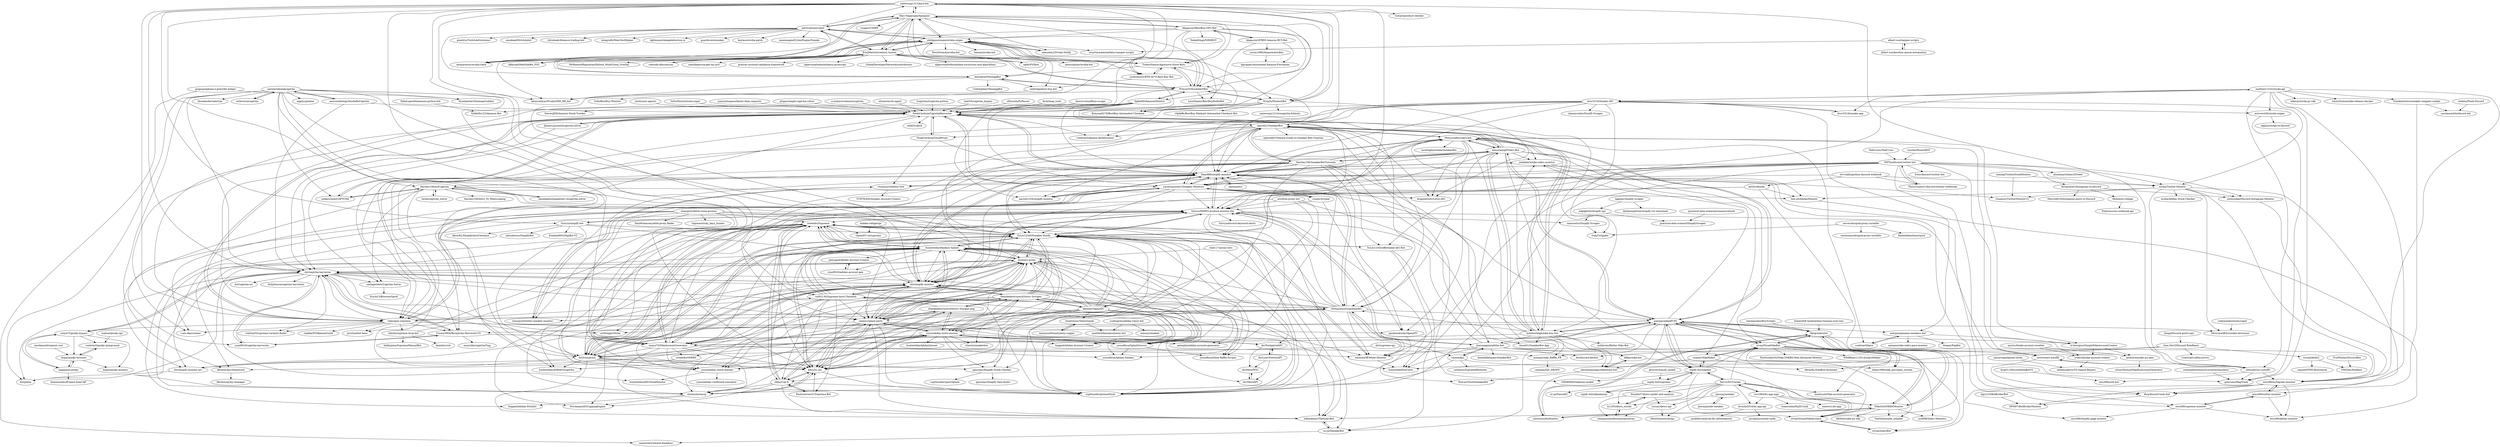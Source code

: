 digraph G {
"intoli/user-agents" -> "NoahCardoza/CaptchaHarvester" ["e"=1]
"VeNoMouS/cloudscraper" -> "NoahCardoza/CaptchaHarvester" ["e"=1]
"samc621/SneakerBot" -> "Mosuswalks/snkrs-bot"
"samc621/SneakerBot" -> "alexschimpf/Snkrs-Bot"
"samc621/SneakerBot" -> "yasserqureshi1/Sneaker-Monitors"
"samc621/SneakerBot" -> "NoahCardoza/CaptchaHarvester"
"samc621/SneakerBot" -> "Dam998/shopify-monitor"
"samc621/SneakerBot" -> "theriley106/SneakerBotTutorials"
"samc621/SneakerBot" -> "spieredd/Ultimate-Guide-to-Sneaker-Bot-Creation" ["e"=1]
"samc621/SneakerBot" -> "tylerburleigh/nike-buy-bot"
"samc621/SneakerBot" -> "dragonhuntr/Lotus-AIO"
"samc621/SneakerBot" -> "NoahCardoza/CloudProxy" ["e"=1]
"samc621/SneakerBot" -> "1fge/open-supreme"
"samc621/SneakerBot" -> "DrExpresso/SupremeAIO"
"samc621/SneakerBot" -> "aarock1234/shopify-monitor"
"samc621/SneakerBot" -> "OXDBXKXO/akamai-toolkit" ["e"=1]
"samc621/SneakerBot" -> "voidstar0/akamai-deobfuscator" ["e"=1]
"lovvskillz/python-discord-webhook" -> "kyb3r/dhooks" ["e"=1]
"lovvskillz/python-discord-webhook" -> "ezolla/Twitter-Monitor" ["e"=1]
"lovvskillz/python-discord-webhook" -> "TheLovinator1/discord-twitter-webhooks" ["e"=1]
"lovvskillz/python-discord-webhook" -> "yasserqureshi1/Sneaker-Monitors" ["e"=1]
"veezean/AutoBuyScripts" -> "lktop/snkrsbot" ["e"=1]
"juancarlospaco/faster-than-requests" -> "NoahCardoza/CaptchaHarvester" ["e"=1]
"ecthros/uncaptcha" -> "eastee/rebreakcaptcha" ["e"=1]
"DrExpresso/SupremeAIO" -> "val92130/Supreme-Auto-Checkout"
"DrExpresso/SupremeAIO" -> "Dam998/shopify-monitor"
"DrExpresso/SupremeAIO" -> "Snivyn/NERYS-product-monitor-lite"
"DrExpresso/SupremeAIO" -> "1fge/open-supreme"
"DrExpresso/SupremeAIO" -> "zweed4u/Supreme"
"DrExpresso/SupremeAIO" -> "dzt/captcha-harvester"
"DrExpresso/SupremeAIO" -> "walmat/Off-White-Monitor"
"DrExpresso/SupremeAIO" -> "chrenn/kju"
"DrExpresso/SupremeAIO" -> "bonzayio/twitter-sneaker-monitor"
"DrExpresso/SupremeAIO" -> "Cosmo3904/Recaptcha-Harvester-V2"
"DrExpresso/SupremeAIO" -> "dzt/shopify-monitor"
"DrExpresso/SupremeAIO" -> "sonya75/NikeAccountGenerator"
"DrExpresso/SupremeAIO" -> "Joxroxagain/adidas-bot"
"DrExpresso/SupremeAIO" -> "azerpas/nikeAPI-Py"
"DrExpresso/SupremeAIO" -> "dzt/easy-proxy"
"danielgatis/puppeteer-recaptcha-solver" -> "NoahCardoza/CaptchaHarvester" ["e"=1]
"danielgatis/puppeteer-recaptcha-solver" -> "theriley106/outCaptcha" ["e"=1]
"weibeu/Flask-Discord" -> "unreleased/Authcord-old" ["e"=1]
"thelastleft-back/taobao-tianmao-auto-buy" -> "lktop/snkrsbot" ["e"=1]
"alexschimpf/Snkrs-Bot" -> "Mosuswalks/snkrs-bot"
"alexschimpf/Snkrs-Bot" -> "azerpas/nikeAPI-Py"
"alexschimpf/Snkrs-Bot" -> "tylerburleigh/nike-buy-bot"
"alexschimpf/Snkrs-Bot" -> "samc621/SneakerBot"
"alexschimpf/Snkrs-Bot" -> "theriley106/SneakerBotTutorials"
"alexschimpf/Snkrs-Bot" -> "sonya75/NikeAccountGenerator"
"alexschimpf/Snkrs-Bot" -> "sopify-bot/nikebot"
"alexschimpf/Snkrs-Bot" -> "yasserqureshi1/Sneaker-Monitors"
"alexschimpf/Snkrs-Bot" -> "cxiaoer/NikeRobot"
"alexschimpf/Snkrs-Bot" -> "stvea/StveaNikeBot"
"alexschimpf/Snkrs-Bot" -> "DrExpresso/SupremeAIO"
"alexschimpf/Snkrs-Bot" -> "jondekerh/nike-snkrs-monitor"
"alexschimpf/Snkrs-Bot" -> "1fge/open-supreme"
"alexschimpf/Snkrs-Bot" -> "Dam998/shopify-monitor"
"alexschimpf/Snkrs-Bot" -> "NoahCardoza/CaptchaHarvester"
"Jisagi/Discord-guild-copy" -> "Sam-DevZ/Discord-RoleReact" ["e"=1]
"ptigas/simple-captcha-solver" -> "NoahCardoza/CaptchaHarvester" ["e"=1]
"ryan9918/captcha-harvester" -> "dzt/captcha-harvester"
"ryan9918/captcha-harvester" -> "Cosmo3904/Recaptcha-Harvester-V2"
"Snivyn/NERYS-product-monitor-lite" -> "Dam998/shopify-monitor"
"Snivyn/NERYS-product-monitor-lite" -> "walmat/Off-White-Monitor"
"Snivyn/NERYS-product-monitor-lite" -> "dzt/shopify-monitor"
"Snivyn/NERYS-product-monitor-lite" -> "YuLin12345/Sneaker-Notify"
"Snivyn/NERYS-product-monitor-lite" -> "Snivyn/shopify-bot"
"Snivyn/NERYS-product-monitor-lite" -> "dzt/trimalchio"
"Snivyn/NERYS-product-monitor-lite" -> "fraserdale/freeCarts"
"Snivyn/NERYS-product-monitor-lite" -> "Snivyn/discord-keyword-alerts"
"Snivyn/NERYS-product-monitor-lite" -> "dzt/shopify-monitor-atc"
"Snivyn/NERYS-product-monitor-lite" -> "zweed4u/Supreme"
"Snivyn/NERYS-product-monitor-lite" -> "samoculus/Shopify-Scraper"
"Snivyn/NERYS-product-monitor-lite" -> "ajnicolas/Shopify-Stock-Checker"
"Snivyn/NERYS-product-monitor-lite" -> "supthunder/premeStock"
"Snivyn/NERYS-product-monitor-lite" -> "arevi/react-autofill"
"Snivyn/NERYS-product-monitor-lite" -> "sonya75/NikeAccountGenerator"
"walmat/Off-White-Monitor" -> "fraserdale/freeCarts"
"walmat/Off-White-Monitor" -> "Snivyn/NERYS-product-monitor-lite"
"walmat/Off-White-Monitor" -> "YuLin12345/Sneaker-Notify"
"azerpas/nikeAPI-Py" -> "lktop/snkrsbot"
"azerpas/nikeAPI-Py" -> "NikoGit/SNKRSMonitor"
"azerpas/nikeAPI-Py" -> "stvea/StveaNikeBot"
"azerpas/nikeAPI-Py" -> "sonya75/NikeAccountGenerator"
"azerpas/nikeAPI-Py" -> "azerpas/nike_Raffle_FR"
"azerpas/nikeAPI-Py" -> "alexschimpf/Snkrs-Bot"
"azerpas/nikeAPI-Py" -> "Mosuswalks/snkrs-bot"
"azerpas/nikeAPI-Py" -> "zweed4u/SNKRS"
"azerpas/nikeAPI-Py" -> "eastcn/snrksMonitor"
"azerpas/nikeAPI-Py" -> "tylerburleigh/nike-buy-bot"
"azerpas/nikeAPI-Py" -> "jondekerh/nike-snkrs-monitor"
"azerpas/nikeAPI-Py" -> "sopify-bot/nikebot"
"azerpas/nikeAPI-Py" -> "azerpas/paname-sneakers-bot"
"azerpas/nikeAPI-Py" -> "nikan1996/nike_purchase_system"
"azerpas/nikeAPI-Py" -> "stvea/GroomNikeAccount"
"lktop/snkrsbot" -> "azerpas/nikeAPI-Py"
"lktop/snkrsbot" -> "NikoGit/SNKRSMonitor"
"lktop/snkrsbot" -> "eastcn/snrksMonitor"
"lktop/snkrsbot" -> "stvea/SnkrsBot"
"lktop/snkrsbot" -> "stvea/GroomNikeAccount"
"lktop/snkrsbot" -> "stvea/StveaNikeBot"
"XuCcc/DuTracker" -> "luo1994/du-app-sign"
"XuCcc/DuTracker" -> "DoubleZ7/dewu-spider-and-analysis"
"XuCcc/DuTracker" -> "ly1205/dewu_stockx"
"XuCcc/DuTracker" -> "HereSinceres/duapi"
"XuCcc/DuTracker" -> "stvea/StveaNikeBot"
"XuCcc/DuTracker" -> "NikoGit/SNKRSMonitor"
"XuCcc/DuTracker" -> "sopify-bot/nikebot"
"XuCcc/DuTracker" -> "shenjianwei/dewuautoputaway"
"XuCcc/DuTracker" -> "levislin2016/du-app-api"
"XuCcc/DuTracker" -> "Locusc/dewu-api"
"XuCcc/DuTracker" -> "stvea/GroomNikeAccount"
"XuCcc/DuTracker" -> "martyurb/Nike-account-generator"
"Joxroxagain/adidas-bot" -> "chrenn/kju"
"Joxroxagain/adidas-bot" -> "arevi/react-autofill"
"Joxroxagain/adidas-bot" -> "walmat/Off-White-Monitor"
"Joxroxagain/adidas-bot" -> "Snivyn/NERYS-product-monitor-lite"
"Joxroxagain/adidas-bot" -> "greysonn/BagTrack"
"Joxroxagain/adidas-bot" -> "fraserdale/freeCarts"
"Joxroxagain/adidas-bot" -> "DrExpresso/SupremeAIO"
"Joxroxagain/adidas-bot" -> "donnelldebnam/SneakerBot"
"Joxroxagain/adidas-bot" -> "ericz99/instagram-monitor"
"Joxroxagain/adidas-bot" -> "azerpas/nikeAPI-Py"
"mikeyy/nonoCAPTCHA" -> "NoahCardoza/CaptchaHarvester" ["e"=1]
"mikeyy/nonoCAPTCHA" -> "theriley106/outCaptcha" ["e"=1]
"a2u/free-proxy-list" -> "mrthinger/Shubi" ["e"=1]
"a2u/free-proxy-list" -> "Snivyn/NERYS-product-monitor-lite" ["e"=1]
"a2u/free-proxy-list" -> "yousefissa/SplashSource" ["e"=1]
"a2u/free-proxy-list" -> "antonjlin/adidas-account-generator" ["e"=1]
"a2u/free-proxy-list" -> "cx-rp/SneakerBot" ["e"=1]
"TheLovinator1/discord-twitter-webhooks" -> "NNTin/discord-twitter-bot"
"stvea/StveaNikeBot" -> "stvea/GroomNikeAccount"
"stvea/StveaNikeBot" -> "stvea/SnkrsBot"
"stvea/StveaNikeBot" -> "azerpas/nikeAPI-Py"
"stvea/StveaNikeBot" -> "nikan1996/nike_purchase_system"
"stvea/StveaNikeBot" -> "lktop/snkrsbot"
"stvea/StveaNikeBot" -> "martyurb/Nike-account-generator"
"stvea/StveaNikeBot" -> "FootLockerSG/Nike-SNKRS-Web-Advanced-Monitor"
"stvea/StveaNikeBot" -> "WildBeast114514/snkrsHelper"
"stvea/StveaNikeBot" -> "cxiaoer/NikeRobot"
"stvea/StveaNikeBot" -> "zyx898/Snkrs-Monitors"
"Sam-DevZ/Discord-RoleReact" -> "CelestialCrafter/cytrus" ["e"=1]
"Sam-DevZ/Discord-RoleReact" -> "suvanl/delet2"
"Sam-DevZ/Discord-RoleReact" -> "fraserdale/freeCarts"
"Sam-DevZ/Discord-RoleReact" -> "dzt/discord-keybot"
"NikoGit/SNKRSMonitor" -> "azerpas/nikeAPI-Py"
"NikoGit/SNKRSMonitor" -> "lktop/snkrsbot"
"NikoGit/SNKRSMonitor" -> "eastcn/snrksMonitor"
"NikoGit/SNKRSMonitor" -> "stvea/GroomNikeAccount"
"NikoGit/SNKRSMonitor" -> "YueGeQiu/nike_sneaker"
"NikoGit/SNKRSMonitor" -> "kfichter/nike-py-sdk"
"NikoGit/SNKRSMonitor" -> "zyx898/Snkrs-Monitors"
"NikoGit/SNKRSMonitor" -> "lolbackdoor/TheSnkrsBot"
"stvea/GroomNikeAccount" -> "stvea/SnkrsBot"
"stvea/SnkrsBot" -> "stvea/GroomNikeAccount"
"astroworId/stockx-sniper" -> "greysonn/BagTrack"
"astroworId/stockx-sniper" -> "eggins/stripe-to-discord" ["e"=1]
"Cosmo3904/Recaptcha-Harvester-V2" -> "dzt/captcha-harvester"
"Cosmo3904/Recaptcha-Harvester-V2" -> "dir/FootpatrolAPI"
"Cosmo3904/Recaptcha-Harvester-V2" -> "easyrider/captchaTing"
"Cosmo3904/Recaptcha-Harvester-V2" -> "antonjlin/adidas-account-generator"
"Cosmo3904/Recaptcha-Harvester-V2" -> "ryan9918/captcha-harvester"
"chrenn/kju" -> "AbrarKL/SoleBox-Assistant"
"chrenn/kju" -> "achenxu/SupremeRestocks"
"chrenn/kju" -> "Joxroxagain/adidas-bot"
"chrenn/kju" -> "chrenn/instacop"
"voidstar0/pooky-playground" -> "krpar/pooky-browser"
"jondekerh/nike-snkrs-monitor" -> "ericz99/supreme-monitor"
"jondekerh/nike-snkrs-monitor" -> "Dam998/shopify-monitor"
"jondekerh/nike-snkrs-monitor" -> "ben-sb/AdidasMonitor"
"Snivyn/shopify-bot" -> "dzt/trimalchio"
"Snivyn/shopify-bot" -> "Snivyn/NERYS-product-monitor-lite"
"Snivyn/shopify-bot" -> "frankied003/DigiBot-V2"
"Snivyn/shopify-bot" -> "AbrarKL/ShopifyAutoCheckout"
"Snivyn/shopify-bot" -> "alexxbessis/ShopifyBot"
"Snivyn/shopify-bot" -> "dzt/shopify-monitor"
"Snivyn/shopify-bot" -> "YuLin12345/Sneaker-Notify"
"theriley106/outCaptcha" -> "Cosmo3904/Recaptcha-Harvester-V2"
"theriley106/outCaptcha" -> "mikeyy/nonoCAPTCHA" ["e"=1]
"theriley106/outCaptcha" -> "lorien/captcha_solver" ["e"=1]
"theriley106/outCaptcha" -> "ryan9918/captcha-harvester"
"theriley106/outCaptcha" -> "danielgatis/puppeteer-recaptcha-solver" ["e"=1]
"theriley106/outCaptcha" -> "ben-sb/AdidasMonitor"
"theriley106/outCaptcha" -> "YuLin12345/Sneaker-Notify"
"theriley106/outCaptcha" -> "Snivyn/NERYS-product-monitor-lite"
"theriley106/outCaptcha" -> "sashapisdets/Captcha-Solver"
"theriley106/outCaptcha" -> "theriley106/Intro_To_Webscraping"
"watanabetoshinori/LocationSimulator" -> "greysonn/BagTrack" ["e"=1]
"luo1994/du-app-sign" -> "XuCcc/DuTracker"
"luo1994/du-app-sign" -> "onetwo1/du-app"
"luo1994/du-app-sign" -> "levislin2016/du-app-api"
"luo1994/du-app-sign" -> "NikoGit/SNKRSMonitor"
"luo1994/du-app-sign" -> "huaerxiela/MyJSCrack" ["e"=1]
"jamzigod/Adidas-Account-Creator" -> "ryan9918/adidas-account-gen"
"notmonkee/Discord-Instagram-Monitor" -> "ericz99/instagram-monitor"
"serverok/squid-proxy-installer" -> "centminmod/squid-proxy-installer"
"serverok/squid-proxy-installer" -> "khaledalhashem/squid"
"serverok/squid-proxy-installer" -> "lvah/CxSpider"
"ericz99/supreme-monitor" -> "ericz99/adidas-monitor"
"ericz99/supreme-monitor" -> "ericz99/twitter-monitor"
"ericz99/supreme-monitor" -> "ericz99/shopify-page-monitor"
"suvanl/delet2" -> "squareGITHUB/terminal"
"suvanl/delet2" -> "FHGDev/Hulkbot"
"sashapisdets/Captcha-Solver" -> "Eryck13/BrowserSpoof"
"azerpas/nike_Raffle_FR" -> "azerpas/SJS_DROPS"
"levislin2016/du-app-api" -> "mxdldev/android-fly-refreshlayout" ["e"=1]
"levislin2016/du-app-api" -> "airuikun/crawler-node" ["e"=1]
"kraj011/DiscordAuthBotV2" -> "ericz99/auth-bot"
"samoculus/Shopify-Scraper" -> "lvah/CxSpider"
"ryan9918/adidas-account-gen" -> "jamzigod/Adidas-Account-Creator"
"rpappa/no-pooky" -> "krpar/pooky-browser"
"rpappa/no-pooky" -> "sonya75/pooky-bypass"
"rpappa/no-pooky" -> "dominuslabs/Project-domCAP"
"ezolla/Twitter-Monitor" -> "notmonkee/Discord-Instagram-Monitor"
"ezolla/Twitter-Monitor" -> "ericz99/instagram-monitor"
"ezolla/Twitter-Monitor" -> "alexsnkr/sss-autofill"
"ezolla/Twitter-Monitor" -> "rtunazzz/TwitterMonitorV2"
"ezolla/Twitter-Monitor" -> "ben-sb/AdidasMonitor"
"ezolla/Twitter-Monitor" -> "DestroyerBots/cookie-destroyer"
"ezolla/Twitter-Monitor" -> "ezolla/Adidas-Stock-Checker"
"ezolla/Twitter-Monitor" -> "ericz99/twitter-monitor"
"sonya75/pooky-bypass" -> "rpappa/no-pooky"
"sonya75/pooky-bypass" -> "krpar/pooky-browser"
"sonya75/pooky-bypass" -> "krpar/pooky-monitor"
"sonya75/pooky-bypass" -> "dzt/captcha-harvester"
"sonya75/pooky-bypass" -> "voidstar0/pooky-playground"
"ben-sb/AdidasMonitor" -> "ericz99/adidas-monitor"
"ericz99/twitter-monitor" -> "ericz99/adidas-monitor"
"ericz99/twitter-monitor" -> "ericz99/instagram-monitor"
"ericz99/twitter-monitor" -> "ericz99/supreme-monitor"
"eastcn/snrksMonitor" -> "lktop/snkrsbot"
"eastcn/snrksMonitor" -> "NikoGit/SNKRSMonitor"
"A-Georgiou/SimpleNikeAccountCreator" -> "ivekivek/nike-account-creator"
"A-Georgiou/SimpleNikeAccountCreator" -> "anthowen/nike-acc-gen"
"kfichter/aio-framework" -> "kfichter/proxy-manager"
"guiguan/iphone-x-preorder-helper" -> "threebarber/SitemapGrabber"
"guiguan/iphone-x-preorder-helper" -> "cameronb23/mesh-backdoor"
"anthowen/nike-acc-gen" -> "whoisYeshua/NikeRuAccountGenerator"
"navarrojandg/one-clicks" -> "alinbasuljevic/YS-Splash-Bypass"
"yasserqureshi1/Sneaker-Monitors" -> "Dam998/shopify-monitor"
"yasserqureshi1/Sneaker-Monitors" -> "aarock1234/shopify-monitor"
"yasserqureshi1/Sneaker-Monitors" -> "Snivyn/NERYS-product-monitor-lite"
"yasserqureshi1/Sneaker-Monitors" -> "NoahCardoza/CaptchaHarvester"
"yasserqureshi1/Sneaker-Monitors" -> "YuLin12345/Sneaker-Notify"
"yasserqureshi1/Sneaker-Monitors" -> "1fge/open-supreme"
"yasserqureshi1/Sneaker-Monitors" -> "samc621/SneakerBot"
"yasserqureshi1/Sneaker-Monitors" -> "Mosuswalks/snkrs-bot"
"yasserqureshi1/Sneaker-Monitors" -> "bonzayio/twitter-sneaker-monitor"
"yasserqureshi1/Sneaker-Monitors" -> "dzt/shopify-monitor"
"yasserqureshi1/Sneaker-Monitors" -> "azerpas/nikeAPI-Py"
"yasserqureshi1/Sneaker-Monitors" -> "ryanbrwr/opal"
"yasserqureshi1/Sneaker-Monitors" -> "dragonhuntr/Lotus-AIO"
"yasserqureshi1/Sneaker-Monitors" -> "DrExpresso/SupremeAIO"
"yasserqureshi1/Sneaker-Monitors" -> "i-am-aka/rushaio" ["e"=1]
"Hari-Nagarajan/fairgame" -> "jef/streetmerchant"
"Hari-Nagarajan/fairgame" -> "philippnormann/nvidia-sniper"
"Hari-Nagarajan/fairgame" -> "EricJMarti/inventory-hunter"
"Hari-Nagarajan/fairgame" -> "Ataraksia/NeweggBot"
"Hari-Nagarajan/fairgame" -> "ianmarmour/nvidia-clerk"
"Hari-Nagarajan/fairgame" -> "Strip3s/PhoenixBot"
"Hari-Nagarajan/fairgame" -> "natewong1313/bird-bot"
"Hari-Nagarajan/fairgame" -> "kkapuria3/BestBuy-GPU-Bot"
"Hari-Nagarajan/fairgame" -> "samuelm2/Nvidia-Notify"
"Hari-Nagarajan/fairgame" -> "TreborNamor/Agressive-Store-Bots"
"Hari-Nagarajan/fairgame" -> "cisagov/CHIRP" ["e"=1]
"Hari-Nagarajan/fairgame" -> "dkkocab/WebSiteBot_PS5" ["e"=1]
"Hari-Nagarajan/fairgame" -> "eg9y/PS5bot" ["e"=1]
"Hari-Nagarajan/fairgame" -> "nickconnors/RTX-3070-Best-Buy-Bot"
"Hari-Nagarajan/fairgame" -> "Prince25/StockAlertBot"
"a-maliarov/amazoncaptcha" -> "NoahCardoza/CaptchaHarvester" ["e"=1]
"ulixee/secret-agent" -> "NoahCardoza/CaptchaHarvester" ["e"=1]
"2captcha/2captcha-python" -> "NoahCardoza/CaptchaHarvester" ["e"=1]
"jef/streetmerchant" -> "Hari-Nagarajan/fairgame"
"jef/streetmerchant" -> "EricJMarti/inventory-hunter"
"jef/streetmerchant" -> "philippnormann/nvidia-sniper"
"jef/streetmerchant" -> "ianmarmour/nvidia-clerk"
"jef/streetmerchant" -> "dgtlmoon/changedetection.io" ["e"=1]
"jef/streetmerchant" -> "natewong1313/bird-bot"
"jef/streetmerchant" -> "guardicore/monkey" ["e"=1]
"jef/streetmerchant" -> "keylase/nvidia-patch" ["e"=1]
"jef/streetmerchant" -> "maximegmd/CyberEngineTweaks" ["e"=1]
"jef/streetmerchant" -> "Prince25/StockAlertBot"
"jef/streetmerchant" -> "Ataraksia/NeweggBot"
"jef/streetmerchant" -> "pixeltris/TwitchAdSolutions" ["e"=1]
"jef/streetmerchant" -> "anudeepND/whitelist" ["e"=1]
"jef/streetmerchant" -> "chrisleekr/binance-trading-bot" ["e"=1]
"jef/streetmerchant" -> "integralfx/MemTestHelper" ["e"=1]
"druv5319/Sneaks-API" -> "matthew1232/stockx-api"
"druv5319/Sneaks-API" -> "druv5319/sneaks-app"
"druv5319/Sneaks-API" -> "yasserqureshi1/Sneaker-Monitors"
"druv5319/Sneaks-API" -> "Dam998/shopify-monitor"
"druv5319/Sneaks-API" -> "astroworId/stockx-sniper"
"druv5319/Sneaks-API" -> "samc621/SneakerBot"
"druv5319/Sneaks-API" -> "NoahCardoza/CaptchaHarvester"
"druv5319/Sneaks-API" -> "dzt/shopify-monitor"
"druv5319/Sneaks-API" -> "chaseycodes/StockX-Scraper"
"druv5319/Sneaks-API" -> "YuLin12345/Sneaker-Notify"
"druv5319/Sneaks-API" -> "azerpas/paname-sneakers-bot"
"druv5319/Sneaks-API" -> "tylerburleigh/nike-buy-bot"
"druv5319/Sneaks-API" -> "ezolla/Twitter-Monitor"
"druv5319/Sneaks-API" -> "1fge/open-supreme"
"neuroradiology/InsideReCaptcha" -> "eastee/rebreakcaptcha" ["e"=1]
"neuroradiology/InsideReCaptcha" -> "NoahCardoza/CaptchaHarvester" ["e"=1]
"neuroradiology/InsideReCaptcha" -> "dzt/captcha-harvester" ["e"=1]
"natewong1313/bird-bot" -> "Strip3s/PhoenixBot"
"natewong1313/bird-bot" -> "Dam998/shopify-monitor"
"natewong1313/bird-bot" -> "tnware/product-checker"
"natewong1313/bird-bot" -> "NoahCardoza/CaptchaHarvester"
"natewong1313/bird-bot" -> "Snivyn/NERYS-product-monitor-lite"
"natewong1313/bird-bot" -> "1fge/open-supreme"
"natewong1313/bird-bot" -> "dzt/captcha-harvester"
"natewong1313/bird-bot" -> "alexsnkr/sss-autofill"
"natewong1313/bird-bot" -> "Hari-Nagarajan/fairgame"
"natewong1313/bird-bot" -> "dzt/shopify-monitor"
"natewong1313/bird-bot" -> "sonya75/NikeAccountGenerator"
"natewong1313/bird-bot" -> "alexxsalazar/Nvidia3080_BB_bot"
"natewong1313/bird-bot" -> "YuLin12345/Sneaker-Notify"
"natewong1313/bird-bot" -> "Snivyn/shopify-bot"
"natewong1313/bird-bot" -> "dzt/trimalchio"
"ghwswywps/jd_seckill" -> "sopify-bot/supreme" ["e"=1]
"druv5319/sneaks-app" -> "druv5319/Sneaks-API"
"JimmyLaurent/hcaptcha-solver" -> "NoahCardoza/CaptchaHarvester" ["e"=1]
"JimmyLaurent/hcaptcha-solver" -> "dzt/captcha-harvester" ["e"=1]
"NoahCardoza/CaptchaHarvester" -> "NoahCardoza/CloudProxy" ["e"=1]
"NoahCardoza/CaptchaHarvester" -> "Dam998/shopify-monitor"
"NoahCardoza/CaptchaHarvester" -> "Cosmo3904/Recaptcha-Harvester-V2"
"NoahCardoza/CaptchaHarvester" -> "yasserqureshi1/Sneaker-Monitors"
"NoahCardoza/CaptchaHarvester" -> "JimmyLaurent/hcaptcha-solver" ["e"=1]
"NoahCardoza/CaptchaHarvester" -> "voidstar0/akamai-deobfuscator" ["e"=1]
"NoahCardoza/CaptchaHarvester" -> "dzt/captcha-harvester"
"NoahCardoza/CaptchaHarvester" -> "samc621/SneakerBot"
"NoahCardoza/CaptchaHarvester" -> "1fge/open-supreme"
"NoahCardoza/CaptchaHarvester" -> "i-am-aka/rushaio" ["e"=1]
"NoahCardoza/CaptchaHarvester" -> "mikeyy/nonoCAPTCHA" ["e"=1]
"NoahCardoza/CaptchaHarvester" -> "voidstar0/bpre" ["e"=1]
"NoahCardoza/CaptchaHarvester" -> "DrExpresso/SupremeAIO"
"NoahCardoza/CaptchaHarvester" -> "sashapisdets/Captcha-Solver"
"NoahCardoza/CaptchaHarvester" -> "zedd3v/abck" ["e"=1]
"Dam998/shopify-monitor" -> "aarock1234/shopify-monitor"
"Dam998/shopify-monitor" -> "Snivyn/NERYS-product-monitor-lite"
"Dam998/shopify-monitor" -> "bonzayio/twitter-sneaker-monitor"
"Dam998/shopify-monitor" -> "yasserqureshi1/Sneaker-Monitors"
"Dam998/shopify-monitor" -> "alii/monitor"
"Dam998/shopify-monitor" -> "dzt/shopify-monitor"
"Dam998/shopify-monitor" -> "jondekerh/nike-snkrs-monitor"
"Dam998/shopify-monitor" -> "Mosuswalks/snkrs-bot"
"Dam998/shopify-monitor" -> "ericz99/supreme-monitor"
"Dam998/shopify-monitor" -> "NoahCardoza/CaptchaHarvester"
"Dam998/shopify-monitor" -> "rtunazzz/TwitterMonitorV2"
"Dam998/shopify-monitor" -> "YuLin12345/Sneaker-Notify"
"Dam998/shopify-monitor" -> "rtunazzz/Solebox-Tool"
"Dam998/shopify-monitor" -> "DrExpresso/SupremeAIO"
"Dam998/shopify-monitor" -> "pristine/bot-base" ["e"=1]
"codemanki/cloudscraper" -> "DestroyerBots/cookie-destroyer" ["e"=1]
"NoahCardoza/CloudProxy" -> "NoahCardoza/CaptchaHarvester" ["e"=1]
"NoahCardoza/CloudProxy" -> "Dam998/shopify-monitor" ["e"=1]
"NoahCardoza/CloudProxy" -> "rtunazzz/Solebox-Tool" ["e"=1]
"1fge/open-supreme" -> "DrExpresso/SupremeAIO"
"1fge/open-supreme" -> "sonya75/pooky-bypass"
"1fge/open-supreme" -> "Dam998/shopify-monitor"
"1fge/open-supreme" -> "yasserqureshi1/Sneaker-Monitors"
"1fge/open-supreme" -> "NoahCardoza/CaptchaHarvester"
"1fge/open-supreme" -> "val92130/Supreme-Auto-Checkout"
"1fge/open-supreme" -> "dzt/captcha-harvester"
"1fge/open-supreme" -> "loks0n/supreme-drop-bot"
"1fge/open-supreme" -> "pristine/bot-base" ["e"=1]
"1fge/open-supreme" -> "raakka/XVIAkamaiGuide" ["e"=1]
"1fge/open-supreme" -> "voidstar0/supreme-variants-finder"
"1fge/open-supreme" -> "DestroyerBots/cookie-destroyer"
"1fge/open-supreme" -> "Cosmo3904/Recaptcha-Harvester-V2"
"1fge/open-supreme" -> "i-am-aka/rushaio" ["e"=1]
"1fge/open-supreme" -> "paulhendricks/OpenATC"
"Locusc/dewu-api" -> "HereSinceres/duapi"
"fernandod1/Instagram-to-discord" -> "notmonkee/Discord-Instagram-Monitor"
"fernandod1/Instagram-to-discord" -> "tfich/auto-collage"
"fernandod1/Instagram-to-discord" -> "Merrick919/Instagram-posts-to-Discord"
"SpikeHD/AmazonMonitor" -> "Prince25/StockAlertBot"
"SpikeHD/AmazonMonitor" -> "EddieXu123/Amazon-Bot"
"SpikeHD/AmazonMonitor" -> "StevenJDH/Amazon-Stock-Tracker"
"SpikeHD/AmazonMonitor" -> "Dam998/shopify-monitor"
"SpikeHD/AmazonMonitor" -> "lvah/CxSpider"
"SpikeHD/AmazonMonitor" -> "1fge/open-supreme"
"SpikeHD/AmazonMonitor" -> "Snivyn/NERYS-product-monitor-lite"
"SpikeHD/AmazonMonitor" -> "yasserqureshi1/Sneaker-Monitors"
"SpikeHD/AmazonMonitor" -> "NoahCardoza/CaptchaHarvester"
"philippnormann/nvidia-sniper" -> "Hari-Nagarajan/fairgame"
"philippnormann/nvidia-sniper" -> "samuelm2/Nvidia-Notify"
"philippnormann/nvidia-sniper" -> "ianmarmour/nvidia-clerk"
"philippnormann/nvidia-sniper" -> "Ataraksia/NeweggBot"
"philippnormann/nvidia-sniper" -> "TreborNamor/Agressive-Store-Bots"
"philippnormann/nvidia-sniper" -> "EricJMarti/inventory-hunter"
"philippnormann/nvidia-sniper" -> "alexxsalazar/Nvidia3080_BB_bot"
"philippnormann/nvidia-sniper" -> "zeldridge/best-buy-bot"
"philippnormann/nvidia-sniper" -> "jef/streetmerchant"
"philippnormann/nvidia-sniper" -> "Prince25/StockAlertBot"
"philippnormann/nvidia-sniper" -> "Strip3s/PhoenixBot"
"philippnormann/nvidia-sniper" -> "stuartmackenzie/falco-tamper-scripts"
"philippnormann/nvidia-sniper" -> "nickconnors/RTX-3070-Best-Buy-Bot"
"philippnormann/nvidia-sniper" -> "TerryFrench/nvidia-bot"
"philippnormann/nvidia-sniper" -> "Senaxx/nvidia-bot"
"teal33t/captcha_bypass" -> "NoahCardoza/CaptchaHarvester" ["e"=1]
"Mosuswalks/snkrs-bot" -> "Dam998/shopify-monitor"
"Mosuswalks/snkrs-bot" -> "tylerburleigh/nike-buy-bot"
"Mosuswalks/snkrs-bot" -> "alexschimpf/Snkrs-Bot"
"Mosuswalks/snkrs-bot" -> "azerpas/nikeAPI-Py"
"Mosuswalks/snkrs-bot" -> "alastairparagas/nikeshoes-bot"
"Mosuswalks/snkrs-bot" -> "samc621/SneakerBot"
"Mosuswalks/snkrs-bot" -> "dragonhuntr/Lotus-AIO"
"Mosuswalks/snkrs-bot" -> "A-Georgiou/SimpleNikeAccountCreator"
"Mosuswalks/snkrs-bot" -> "yasserqureshi1/Sneaker-Monitors"
"Mosuswalks/snkrs-bot" -> "YuLin12345/Affordable-AIO-Bot"
"Mosuswalks/snkrs-bot" -> "mridulghanshala/SneakerBot"
"Mosuswalks/snkrs-bot" -> "jondekerh/nike-snkrs-monitor"
"Mosuswalks/snkrs-bot" -> "paulhendricks/OpenATC"
"Mosuswalks/snkrs-bot" -> "ivekivek/nike-account-creator"
"ryanbrwr/opal" -> "Dam998/shopify-monitor"
"ryanbrwr/opal" -> "yasserqureshi1/Sneaker-Monitors"
"ryanbrwr/opal" -> "Snivyn/NERYS-product-monitor-lite"
"ryanbrwr/opal" -> "paulhendricks/OpenATC"
"ianmarmour/nvidia-clerk" -> "philippnormann/nvidia-sniper"
"ianmarmour/nvidia-clerk" -> "Hari-Nagarajan/fairgame"
"Sneakerbotics/sneaker-snippets-nodejs" -> "unreleased/Authcord-old"
"Sneakerbotics/sneaker-snippets-nodejs" -> "ifisq/discord-tools-bot"
"tylerburleigh/nike-buy-bot" -> "Mosuswalks/snkrs-bot"
"tylerburleigh/nike-buy-bot" -> "azerpas/nikeAPI-Py"
"tylerburleigh/nike-buy-bot" -> "alexschimpf/Snkrs-Bot"
"tylerburleigh/nike-buy-bot" -> "Joxroxagain/adidas-bot"
"tylerburleigh/nike-buy-bot" -> "alastairparagas/nikeshoes-bot"
"tylerburleigh/nike-buy-bot" -> "samc621/SneakerBot"
"tylerburleigh/nike-buy-bot" -> "Dam998/shopify-monitor"
"tylerburleigh/nike-buy-bot" -> "bdkay/nike-bot"
"tylerburleigh/nike-buy-bot" -> "DrExpresso/SupremeAIO"
"tylerburleigh/nike-buy-bot" -> "thunt01/SneakerBot-App"
"tylerburleigh/nike-buy-bot" -> "A-Georgiou/SimpleNikeAccountCreator"
"tylerburleigh/nike-buy-bot" -> "sonya75/NikeAccountGenerator"
"tylerburleigh/nike-buy-bot" -> "azerpas/nike_Raffle_FR"
"tylerburleigh/nike-buy-bot" -> "ncldavies/Better-Nike-Bot"
"tylerburleigh/nike-buy-bot" -> "jondekerh/nike-snkrs-monitor"
"matthew1232/stockx-api" -> "druv5319/Sneaks-API"
"matthew1232/stockx-api" -> "druv5319/sneaks-app"
"matthew1232/stockx-api" -> "ifisq/discord-tools-bot"
"matthew1232/stockx-api" -> "astroworId/stockx-sniper"
"matthew1232/stockx-api" -> "fraserdale/freeCarts"
"matthew1232/stockx-api" -> "nikevp/stockx-py-sdk"
"matthew1232/stockx-api" -> "ericz99/instagram-monitor"
"matthew1232/stockx-api" -> "greysonn/BagTrack"
"matthew1232/stockx-api" -> "Sneakerbotics/sneaker-snippets-nodejs"
"matthew1232/stockx-api" -> "whoisYeshua/nike-release-checker"
"matthew1232/stockx-api" -> "alexsnkr/sss-autofill"
"tfich/auto-collage" -> "Fyko/success-webhook-api"
"samuelm2/Nvidia-Notify" -> "philippnormann/nvidia-sniper"
"rtunazzz/Solebox-Tool" -> "bonzayio/twitter-sneaker-monitor"
"rtunazzz/Solebox-Tool" -> "TCWTEAM/Sneaker-Account-Creator"
"alexsnkr/sss-autofill" -> "arevi/react-autofill"
"alexsnkr/sss-autofill" -> "ericz99/auth-bot"
"alexsnkr/sss-autofill" -> "ericz99/instagram-monitor"
"alexsnkr/sss-autofill" -> "greysonn/BagTrack"
"krpar/pooky-browser" -> "rpappa/no-pooky"
"krpar/pooky-browser" -> "krpar/pooky-monitor"
"krpar/pooky-browser" -> "voidstar0/pooky-playground"
"walmat/pooky-api" -> "voidstar0/pooky-playground"
"sopify-bot/supreme" -> "sopify-bot/nikebot"
"sopify-bot/supreme" -> "sopify-bot/nikeakamai"
"sopify-bot/supreme" -> "cx-rp/NanoAIO"
"ericz99/instagram-monitor" -> "ericz99/twitter-monitor"
"ericz99/instagram-monitor" -> "ericz99/adidas-monitor"
"ericz99/instagram-monitor" -> "ifisq/discord-tools-bot"
"ericz99/instagram-monitor" -> "ericz99/shopify-page-monitor"
"ericz99/instagram-monitor" -> "DPM97/BotBrokerMonitor"
"arevi/react-autofill" -> "alexsnkr/sss-autofill"
"arevi/react-autofill" -> "ifisq/discord-tools-bot"
"ifisq/discord-tools-bot" -> "DPM97/BotBrokerMonitor"
"bonzayio/twitter-sneaker-monitor" -> "rtunazzz/Solebox-Tool"
"alii/monitor" -> "Dam998/shopify-monitor"
"TerryFrench/nvidia-bot" -> "alexxsalazar/nvidia-bot"
"unreleased/request-curl" -> "krpar/pooky-browser" ["e"=1]
"ivekivek/nike-account-creator" -> "alinbasuljevic/YS-Splash-Bypass"
"Aqyl123/BotBrokerBot" -> "DPM97/BotBrokerMonitor"
"Strip3s/PhoenixBot" -> "t3pfaffe/BestBuy-Walmart-Automated-Checkout-Bot"
"Strip3s/PhoenixBot" -> "1fge/open-supreme"
"Strip3s/PhoenixBot" -> "NoahCardoza/CaptchaHarvester"
"Strip3s/PhoenixBot" -> "natewong1313/bird-bot"
"Strip3s/PhoenixBot" -> "Konyanj0278/BestBuy-Automated-Checkout"
"Strip3s/PhoenixBot" -> "dragonhuntr/Lotus-AIO"
"Strip3s/PhoenixBot" -> "natewong1313/recaptcha-fullauto" ["e"=1]
"Strip3s/PhoenixBot" -> "voidstar0/akamai-deobfuscator" ["e"=1]
"Strip3s/PhoenixBot" -> "Prince25/StockAlertBot"
"sopify-bot/nikebot" -> "sopify-bot/supreme"
"sopify-bot/nikebot" -> "sopify-bot/nikeakamai"
"sopify-bot/nikebot" -> "stvea/GroomNikeAccount"
"sopify-bot/nikebot" -> "azerpas/nikeAPI-Py"
"sopify-bot/nikebot" -> "XuCcc/DuTracker"
"sopify-bot/nikebot" -> "cxiaoer/NikeRobot"
"sopify-bot/nikebot" -> "stvea/StveaNikeBot"
"sopify-bot/nikebot" -> "OXDBXKXO/akamai-toolkit" ["e"=1]
"EricJMarti/inventory-hunter" -> "redcode-labs/neurax" ["e"=1]
"EricJMarti/inventory-hunter" -> "philippnormann/nvidia-sniper"
"EricJMarti/inventory-hunter" -> "Prince25/StockAlertBot"
"EricJMarti/inventory-hunter" -> "Hari-Nagarajan/fairgame"
"EricJMarti/inventory-hunter" -> "jef/streetmerchant"
"EricJMarti/inventory-hunter" -> "TreborNamor/Agressive-Store-Bots"
"EricJMarti/inventory-hunter" -> "camtheperson/get-my-ps5" ["e"=1]
"EricJMarti/inventory-hunter" -> "dkkocab/WebSiteBot_PS5" ["e"=1]
"EricJMarti/inventory-hunter" -> "eg9y/PS5bot" ["e"=1]
"EricJMarti/inventory-hunter" -> "ianmarmour/nvidia-clerk"
"EricJMarti/inventory-hunter" -> "prancer-io/cloud-validation-framework"
"EricJMarti/inventory-hunter" -> "alpersonalwebsite/learn-javascript" ["e"=1]
"EricJMarti/inventory-hunter" -> "GlobalDeveloperNetwork/contributors" ["e"=1]
"EricJMarti/inventory-hunter" -> "alpersonalwebsite/data-structures-and-algorithms" ["e"=1]
"EricJMarti/inventory-hunter" -> "MrRameshRajendran/Hybrid_MultiCloud_Overlay" ["e"=1]
"kkapuria3/BestBuy-GPU-Bot" -> "kkapuria3/FREE-Amazon-BUY-Bot"
"kkapuria3/BestBuy-GPU-Bot" -> "TreborNamor/Agressive-Store-Bots"
"kkapuria3/BestBuy-GPU-Bot" -> "Hari-Nagarajan/fairgame"
"kkapuria3/BestBuy-GPU-Bot" -> "nickconnors/RTX-3070-Best-Buy-Bot"
"kkapuria3/BestBuy-GPU-Bot" -> "LeonShams/BestBuyBulletBot"
"kkapuria3/BestBuy-GPU-Bot" -> "Prince25/StockAlertBot"
"kkapuria3/BestBuy-GPU-Bot" -> "philippnormann/nvidia-sniper"
"kkapuria3/BestBuy-GPU-Bot" -> "EricJMarti/inventory-hunter"
"kkapuria3/BestBuy-GPU-Bot" -> "YonkaDingo/5090BOT"
"kkapuria3/BestBuy-GPU-Bot" -> "Konyanj0278/BestBuy-Automated-Checkout"
"xHossein/PyPasser" -> "NoahCardoza/CaptchaHarvester" ["e"=1]
"practical-data-science/ecommercetools" -> "practical-data-science/ShopifyScraper" ["e"=1]
"redcode-labs/neurax" -> "EricJMarti/inventory-hunter" ["e"=1]
"aarock1234/shopify-monitor" -> "Dam998/shopify-monitor"
"ndgigliotti/shopify-spy" -> "practical-data-science/ShopifyScraper"
"ndgigliotti/shopify-spy" -> "samoculus/Shopify-Scraper"
"kkapuria3/FREE-Amazon-BUY-Bot" -> "kkapuria3/BestBuy-GPU-Bot"
"kkapuria3/FREE-Amazon-BUY-Bot" -> "hgropper/Automated-Amazon-Purchases"
"kkapuria3/FREE-Amazon-BUY-Bot" -> "ocrim1996/AmazonAutoBuy"
"kkapuria3/FREE-Amazon-BUY-Bot" -> "SpikeHD/AmazonMonitor"
"lorien/captcha_solver" -> "theriley106/outCaptcha" ["e"=1]
"Ataraksia/NeweggBot" -> "zeldridge/best-buy-bot"
"Ataraksia/NeweggBot" -> "Prince25/StockAlertBot"
"Ataraksia/NeweggBot" -> "alexxsalazar/Nvidia3080_BB_bot"
"Ataraksia/NeweggBot" -> "Codolophier/NeweggBot"
"Ataraksia/NeweggBot" -> "philippnormann/nvidia-sniper"
"Prince25/StockAlertBot" -> "Ataraksia/NeweggBot"
"Prince25/StockAlertBot" -> "Subi/BestBuy-Monitor"
"Prince25/StockAlertBot" -> "SpikeHD/AmazonMonitor"
"Prince25/StockAlertBot" -> "EricJMarti/inventory-hunter"
"Prince25/StockAlertBot" -> "TreborNamor/Agressive-Store-Bots"
"Prince25/StockAlertBot" -> "philippnormann/nvidia-sniper"
"Prince25/StockAlertBot" -> "aarock1234/shopify-monitor"
"Prince25/StockAlertBot" -> "LeonShams/BestBuyBulletBot"
"Prince25/StockAlertBot" -> "Strip3s/PhoenixBot"
"Prince25/StockAlertBot" -> "Dam998/shopify-monitor"
"SebaLopez94/amazon-python-bot" -> "EddieXu123/Amazon-Bot"
"DoubleZ7/dewu-spider-and-analysis" -> "ly1205/dewu_stockx"
"DoubleZ7/dewu-spider-and-analysis" -> "Locusc/dewu-api"
"DoubleZ7/dewu-spider-and-analysis" -> "shenjianwei/dewuautoputaway"
"Jasonzj/sneaker" -> "Jasonzj/node-sneaker"
"Jasonzj/sneaker" -> "ly1205/dewu_stockx"
"ayyitsc9/nike-account-resetter" -> "anthowen/nike-acc-gen"
"ayyitsc9/nike-account-resetter" -> "ivekivek/nike-account-creator"
"nickconnors/RTX-3070-Best-Buy-Bot" -> "Konyanj0278/BestBuy-Automated-Checkout"
"nickconnors/RTX-3070-Best-Buy-Bot" -> "zeldridge/best-buy-bot"
"nickconnors/RTX-3070-Best-Buy-Bot" -> "TreborNamor/Agressive-Store-Bots"
"TreborNamor/Agressive-Store-Bots" -> "nickconnors/RTX-3070-Best-Buy-Bot"
"TreborNamor/Agressive-Store-Bots" -> "philippnormann/nvidia-sniper"
"TreborNamor/Agressive-Store-Bots" -> "Prince25/StockAlertBot"
"TreborNamor/Agressive-Store-Bots" -> "Konyanj0278/BestBuy-Automated-Checkout"
"TreborNamor/Agressive-Store-Bots" -> "Ataraksia/NeweggBot"
"albert-sun/bestbuy-queue-automation" -> "albert-sun/tamper-scripts"
"zeldridge/best-buy-bot" -> "alexxsalazar/Nvidia3080_BB_bot"
"azerpas/paname-sneakers-bot" -> "thopay/PogBot"
"azerpas/paname-sneakers-bot" -> "azerpas/nike-snkrs-pass-monitor"
"azerpas/paname-sneakers-bot" -> "anthowen/nike-acc-gen"
"azerpas/paname-sneakers-bot" -> "voidstar0/bpre" ["e"=1]
"ocrim1996/AmazonAutoBuy" -> "hgropper/Automated-Amazon-Purchases"
"albert-sun/tamper-scripts" -> "albert-sun/bestbuy-queue-automation"
"albert-sun/tamper-scripts" -> "stuartmackenzie/falco-tamper-scripts"
"Jasonzj/node-sneaker" -> "Jasonzj/sneaker"
"shenjianwei/dewuautoputaway" -> "ly1205/dewu_stockx"
"alastairparagas/nikeshoes-bot" -> "bdkay/nike-bot"
"alastairparagas/nikeshoes-bot" -> "TheLastTech/SneakerBot"
"chill117/proxy-lists" -> "dzt/easy-proxy" ["e"=1]
"chill117/proxy-lists" -> "fraserdale/freeCarts" ["e"=1]
"hidden-refuge/spi" -> "OpenATC-io/supreme"
"hidden-refuge/spi" -> "yeeezy/splash-party"
"ly1205/dewu_stockx" -> "DoubleZ7/dewu-spider-and-analysis"
"ly1205/dewu_stockx" -> "shenjianwei/dewuautoputaway"
"voidstar0/bpre" -> "azerpas/paname-sneakers-bot" ["e"=1]
"zweed4u/Supreme" -> "supthunder/premeStock"
"zweed4u/Supreme" -> "OpenATC-io/supreme"
"zweed4u/Supreme" -> "chrenn/instacop"
"zweed4u/Supreme" -> "dzt/trimalchio"
"zweed4u/Supreme" -> "hunterbdm/ANBAIO2captcha"
"zweed4u/Supreme" -> "kdcz/3s_atc"
"zweed4u/Supreme" -> "lolbackdoor/TheSnkrsBot"
"zweed4u/Supreme" -> "chlec/Cop-It"
"zweed4u/Supreme" -> "yzyio/adidas-stock-checker"
"zweed4u/Supreme" -> "hunterbdm/Deadass-Splash"
"zweed4u/Supreme" -> "kfichter/aio-framework"
"zweed4u/Supreme" -> "Novaaaaa/AIOCoppingEngine"
"zweed4u/Supreme" -> "YuLin12345/Sneaker-Notify"
"zweed4u/Supreme" -> "yeeezy/splash-party"
"zweed4u/SNKRS" -> "kfichter/aio-framework"
"mannynotfound/yeezy-copper" -> "brantstuns/YeezySneak"
"kfichter/OpenATC" -> "thenikedestroyer/d3stryr-3stripes"
"kfichter/OpenATC" -> "hunterbdm/Deadass-Splash"
"kfichter/OpenATC" -> "yeeezy/splash-party"
"kfichter/OpenATC" -> "yousefissa/Adidas-Sitekey"
"kfichter/OpenATC" -> "yzyio/adidas-multi-session"
"kfichter/OpenATC" -> "dzt/shopify-monitor"
"kfichter/OpenATC" -> "kdcz/3s_atc"
"kfichter/OpenATC" -> "bopped/Adidas-Account-Creator"
"kfichter/OpenATC" -> "chlec/Cop-It"
"kfichter/OpenATC" -> "YuLin12345/Sneaker-Notify"
"kfichter/OpenATC" -> "dzt/shopify-monitor-atc"
"kfichter/OpenATC" -> "yousefissa/SplashSource"
"kfichter/OpenATC" -> "zweed4u/Supreme"
"kfichter/OpenATC" -> "dzt/easy-proxy"
"kfichter/OpenATC" -> "brantstuns/YeezySneak"
"paulhendricks/OpenATC" -> "TheLastTech/SneakerBot"
"cxiaoer/NikeRobot" -> "nikan1996/nike_purchase_system"
"cxiaoer/NikeRobot" -> "stvea/StveaNikeBot"
"cxiaoer/NikeRobot" -> "alastairparagas/nikeshoes-bot"
"cxiaoer/NikeRobot" -> "sopify-bot/nikebot"
"dzt/supreme-api" -> "dzt/trimalchio"
"dzt/supreme-api" -> "dzt/discord-keybot"
"synzen/MonitoRSS" -> "NNTin/discord-twitter-bot" ["e"=1]
"thenikedestroyer/d3stryr-3stripes" -> "yeeezy/splash-party"
"thenikedestroyer/d3stryr-3stripes" -> "thenikedestroyer/d3stryr-3stripes-php"
"thenikedestroyer/d3stryr-3stripes" -> "yzyio/adidas-multi-session"
"thenikedestroyer/d3stryr-3stripes" -> "kdcz/3s_atc"
"thenikedestroyer/d3stryr-3stripes" -> "hunterbdm/Deadass-Splash"
"thenikedestroyer/d3stryr-3stripes" -> "kfichter/OpenATC"
"thenikedestroyer/d3stryr-3stripes" -> "zweed4u/Supreme"
"thenikedestroyer/d3stryr-3stripes" -> "chrenn/instacop"
"thenikedestroyer/d3stryr-3stripes" -> "YuLin12345/Sneaker-Notify"
"thenikedestroyer/d3stryr-3stripes" -> "yousefissa/SplashSource"
"thenikedestroyer/d3stryr-3stripes" -> "dzt/shopify-monitor"
"thenikedestroyer/d3stryr-3stripes" -> "rhawiz/sneakerbot"
"thenikedestroyer/d3stryr-3stripes" -> "yzyio/adidas-stock-checker"
"thenikedestroyer/d3stryr-3stripes" -> "dzt/easy-proxy"
"thenikedestroyer/d3stryr-3stripes" -> "lolbackdoor/TheSnkrsBot"
"ikvk/imap_tools" -> "NoahCardoza/CaptchaHarvester" ["e"=1]
"YuLin12345/Affordable-AIO-Bot" -> "YuLin12345/Sneaker-Notify"
"YuLin12345/Affordable-AIO-Bot" -> "supthunder/premeStock"
"YuLin12345/Affordable-AIO-Bot" -> "cx-rp/SneakerBot"
"stamparm/fetch-some-proxies" -> "DanMcInerney/elite-proxy-finder"
"stamparm/fetch-some-proxies" -> "zweed4u/Supreme"
"stamparm/fetch-some-proxies" -> "supthunder/premeStock"
"stamparm/fetch-some-proxies" -> "dzt/trimalchio"
"stamparm/fetch-some-proxies" -> "kdcz/3s_atc"
"stamparm/fetch-some-proxies" -> "bopped/Adidas-Wishlist"
"stamparm/fetch-some-proxies" -> "ajnicolas/Shopify-Stock-Checker"
"stamparm/fetch-some-proxies" -> "hunterbdm/ANBAIO2captcha"
"stamparm/fetch-some-proxies" -> "dzt/shopify-monitor-atc"
"stamparm/fetch-some-proxies" -> "ztgrace/sticky_keys_hunter" ["e"=1]
"yzyio/adidas-stock-checker" -> "hunterbdm/ADCStockMonitor"
"yzyio/adidas-stock-checker" -> "yzyio/adidas-confirmed-simulator"
"yzyio/adidas-stock-checker" -> "yzyio/adidas-multi-session"
"TediCross/TediCross" -> "NNTin/discord-twitter-bot" ["e"=1]
"semaaJ/TwitterStockMonitor" -> "rtunazzz/TwitterMonitorV2"
"semaaJ/TwitterStockMonitor" -> "ezolla/Twitter-Monitor"
"dzt/shopify-monitor" -> "dzt/easy-proxy"
"dzt/shopify-monitor" -> "YuLin12345/Sneaker-Notify"
"dzt/shopify-monitor" -> "dzt/trimalchio"
"dzt/shopify-monitor" -> "Snivyn/NERYS-product-monitor-lite"
"dzt/shopify-monitor" -> "yeeezy/splash-party"
"dzt/shopify-monitor" -> "hunterbdm/Deadass-Splash"
"dzt/shopify-monitor" -> "Dam998/shopify-monitor"
"dzt/shopify-monitor" -> "sonya75/NikeAccountGenerator"
"dzt/shopify-monitor" -> "dzt/shopify-monitor-atc"
"dzt/shopify-monitor" -> "kdcz/3s_atc"
"dzt/shopify-monitor" -> "dzt/captcha-harvester"
"dzt/shopify-monitor" -> "val92130/Supreme-Auto-Checkout"
"dzt/shopify-monitor" -> "thenikedestroyer/d3stryr-3stripes"
"dzt/shopify-monitor" -> "zweed4u/Supreme"
"dzt/shopify-monitor" -> "supthunder/premeStock"
"brantstuns/YeezySneak" -> "matthewfamularo/yeezy-bot"
"brantstuns/YeezySneak" -> "mannynotfound/yeezy-copper"
"Paulowarren31/Supreme-Bot" -> "chlec/Cop-It"
"Paulowarren31/Supreme-Bot" -> "kdcz/3s_atc"
"dzt/shopify-monitor-atc" -> "dzt/jimbo"
"ajnicolas/Shopify-Stock-Checker" -> "supthunder/spicySplash"
"ajnicolas/Shopify-Stock-Checker" -> "ajnicolas/Shopify-item-finder"
"Anorov/cloudflare-scrape" -> "NoahCardoza/CaptchaHarvester" ["e"=1]
"thenikedestroyer/d3stryr-3stripes-php" -> "yeeezy/splash-party"
"thenikedestroyer/d3stryr-3stripes-php" -> "yzyio/adidas-multi-session"
"thenikedestroyer/d3stryr-3stripes-php" -> "kdcz/3s_atc"
"thenikedestroyer/d3stryr-3stripes-php" -> "thenikedestroyer/d3stryr-3stripes"
"thenikedestroyer/d3stryr-3stripes-php" -> "yzyio/adidas-stock-checker"
"thenikedestroyer/d3stryr-3stripes-php" -> "hunterbdm/Deadass-Splash"
"yeeezy/splash-party" -> "kdcz/3s_atc"
"yeeezy/splash-party" -> "yzyio/adidas-multi-session"
"yeeezy/splash-party" -> "thenikedestroyer/d3stryr-3stripes"
"yeeezy/splash-party" -> "hunterbdm/Deadass-Splash"
"yeeezy/splash-party" -> "thenikedestroyer/d3stryr-3stripes-php"
"yeeezy/splash-party" -> "mrthinger/Shubi"
"yeeezy/splash-party" -> "dzt/easy-proxy"
"yeeezy/splash-party" -> "YuLin12345/Sneaker-Notify"
"yeeezy/splash-party" -> "chrenn/instacop"
"yeeezy/splash-party" -> "yzyio/adidas-stock-checker"
"yeeezy/splash-party" -> "chlec/Cop-It"
"yeeezy/splash-party" -> "lolbackdoor/TheSnkrsBot"
"yeeezy/splash-party" -> "supthunder/premeStock"
"yeeezy/splash-party" -> "yousefissa/SplashSource"
"yeeezy/splash-party" -> "cx-rp/SneakerBot"
"theriley106/SneakerBotTutorials" -> "YuLin12345/Sneaker-Notify"
"theriley106/SneakerBotTutorials" -> "paulhendricks/OpenATC"
"theriley106/SneakerBotTutorials" -> "alexschimpf/Snkrs-Bot"
"theriley106/SneakerBotTutorials" -> "YuLin12345/Affordable-AIO-Bot"
"theriley106/SneakerBotTutorials" -> "samc621/SneakerBot"
"theriley106/SneakerBotTutorials" -> "thunt01/SneakerBot-App"
"theriley106/SneakerBotTutorials" -> "yasserqureshi1/Sneaker-Monitors"
"theriley106/SneakerBotTutorials" -> "dzt/shopify-monitor"
"theriley106/SneakerBotTutorials" -> "theriley106/outCaptcha"
"theriley106/SneakerBotTutorials" -> "sonya75/NikeAccountGenerator"
"theriley106/SneakerBotTutorials" -> "val92130/Supreme-Auto-Checkout"
"theriley106/SneakerBotTutorials" -> "Dam998/shopify-monitor"
"theriley106/SneakerBotTutorials" -> "Joxroxagain/adidas-bot"
"theriley106/SneakerBotTutorials" -> "kfichter/OpenATC"
"theriley106/SneakerBotTutorials" -> "Mosuswalks/snkrs-bot"
"dzt/easy-proxy" -> "yeeezy/splash-party"
"dzt/easy-proxy" -> "kdcz/3s_atc"
"dzt/easy-proxy" -> "hunterbdm/Deadass-Splash"
"dzt/easy-proxy" -> "dzt/shopify-monitor"
"dzt/easy-proxy" -> "dzt/trimalchio"
"dzt/easy-proxy" -> "YuLin12345/Sneaker-Notify"
"dzt/easy-proxy" -> "supthunder/premeStock"
"dzt/easy-proxy" -> "dzt/captcha-harvester"
"dzt/easy-proxy" -> "yzyio/adidas-stock-checker"
"dzt/easy-proxy" -> "yousefissa/Shoe-Raffle-Scripts"
"dzt/easy-proxy" -> "chrenn/instacop"
"dzt/easy-proxy" -> "dzt/jimbo"
"dzt/easy-proxy" -> "yzyio/adidas-multi-session"
"dzt/easy-proxy" -> "yousefissa/SplashSource"
"dzt/easy-proxy" -> "antonjlin/adidas-account-generator"
"eastee/rebreakcaptcha" -> "ecthros/uncaptcha" ["e"=1]
"eastee/rebreakcaptcha" -> "yeeezy/splash-party"
"eastee/rebreakcaptcha" -> "dzt/captcha-harvester"
"eastee/rebreakcaptcha" -> "dzt/trimalchio"
"eastee/rebreakcaptcha" -> "kfichter/aio-framework"
"eastee/rebreakcaptcha" -> "theriley106/outCaptcha"
"eastee/rebreakcaptcha" -> "neuroradiology/InsideReCaptcha" ["e"=1]
"eastee/rebreakcaptcha" -> "dzt/easy-proxy"
"eastee/rebreakcaptcha" -> "threebarber/SitemapGrabber"
"eastee/rebreakcaptcha" -> "kdcz/3s_atc"
"eastee/rebreakcaptcha" -> "eggins/pybase"
"eastee/rebreakcaptcha" -> "Novaaaaa/AIOCoppingEngine"
"eastee/rebreakcaptcha" -> "threebarber/alertme"
"eastee/rebreakcaptcha" -> "dzt/jimbo"
"eastee/rebreakcaptcha" -> "mikeyy/nonoCAPTCHA" ["e"=1]
"dzt/captcha-harvester" -> "Cosmo3904/Recaptcha-Harvester-V2"
"dzt/captcha-harvester" -> "sonya75/pooky-bypass"
"dzt/captcha-harvester" -> "ryan9918/captcha-harvester"
"dzt/captcha-harvester" -> "dzt/easy-proxy"
"dzt/captcha-harvester" -> "sashapisdets/Captcha-Solver"
"dzt/captcha-harvester" -> "voidstar0/supreme-variants-finder"
"dzt/captcha-harvester" -> "dzt/captcha-ios"
"dzt/captcha-harvester" -> "dzt/shopify-monitor"
"dzt/captcha-harvester" -> "0xhjohnson/captcha-harvester"
"dzt/captcha-harvester" -> "hunterbdm/ADCStockMonitor"
"dzt/captcha-harvester" -> "yeeezy/splash-party"
"dzt/captcha-harvester" -> "dir/MeshAPI"
"dzt/captcha-harvester" -> "supthunder/premeStock"
"dzt/captcha-harvester" -> "dzt/jimbo"
"dzt/captcha-harvester" -> "mrthinger/Shubi"
"NNTin/discord-twitter-bot" -> "TheLovinator1/discord-twitter-webhooks"
"NNTin/discord-twitter-bot" -> "ezolla/Twitter-Monitor"
"NNTin/discord-twitter-bot" -> "Snivyn/NERYS-product-monitor-lite"
"NNTin/discord-twitter-bot" -> "supthunder/premeStock"
"NNTin/discord-twitter-bot" -> "fritzr/discord-twitter-bot"
"NNTin/discord-twitter-bot" -> "atomheartother/QTweet"
"NNTin/discord-twitter-bot" -> "Dam998/shopify-monitor"
"NNTin/discord-twitter-bot" -> "notmonkee/Discord-Instagram-Monitor"
"NNTin/discord-twitter-bot" -> "fernandod1/Instagram-to-discord"
"NNTin/discord-twitter-bot" -> "walmat/Off-White-Monitor"
"NNTin/discord-twitter-bot" -> "rtunazzz/Solebox-Tool"
"NNTin/discord-twitter-bot" -> "A-Georgiou/SimpleNikeAccountCreator"
"NNTin/discord-twitter-bot" -> "ifisq/discord-tools-bot"
"NNTin/discord-twitter-bot" -> "YuLin12345/Sneaker-Notify"
"NNTin/discord-twitter-bot" -> "dzt/shopify-monitor"
"val92130/Supreme-Auto-Checkout" -> "DrExpresso/SupremeAIO"
"val92130/Supreme-Auto-Checkout" -> "zweed4u/Supreme"
"val92130/Supreme-Auto-Checkout" -> "dzt/shopify-monitor"
"val92130/Supreme-Auto-Checkout" -> "chlec/Cop-It"
"val92130/Supreme-Auto-Checkout" -> "YuLin12345/Sneaker-Notify"
"val92130/Supreme-Auto-Checkout" -> "kdcz/3s_atc"
"val92130/Supreme-Auto-Checkout" -> "Snivyn/NERYS-product-monitor-lite"
"val92130/Supreme-Auto-Checkout" -> "supthunder/premeStock"
"val92130/Supreme-Auto-Checkout" -> "dzt/easy-proxy"
"val92130/Supreme-Auto-Checkout" -> "Paulowarren31/Supreme-Bot"
"val92130/Supreme-Auto-Checkout" -> "dzt/trimalchio"
"val92130/Supreme-Auto-Checkout" -> "walmat/Off-White-Monitor"
"val92130/Supreme-Auto-Checkout" -> "hunterbdm/Deadass-Splash"
"val92130/Supreme-Auto-Checkout" -> "sonya75/NikeAccountGenerator"
"val92130/Supreme-Auto-Checkout" -> "yeeezy/splash-party"
"YuLin12345/Sneaker-Notify" -> "supthunder/premeStock"
"YuLin12345/Sneaker-Notify" -> "dir/FootpatrolAPI"
"YuLin12345/Sneaker-Notify" -> "yeeezy/splash-party"
"YuLin12345/Sneaker-Notify" -> "lolbackdoor/TheSnkrsBot"
"YuLin12345/Sneaker-Notify" -> "dzt/shopify-monitor"
"YuLin12345/Sneaker-Notify" -> "dzt/easy-proxy"
"YuLin12345/Sneaker-Notify" -> "hunterbdm/Deadass-Splash"
"YuLin12345/Sneaker-Notify" -> "kdcz/3s_atc"
"YuLin12345/Sneaker-Notify" -> "YuLin12345/Affordable-AIO-Bot"
"YuLin12345/Sneaker-Notify" -> "Snivyn/NERYS-product-monitor-lite"
"YuLin12345/Sneaker-Notify" -> "dzt/trimalchio"
"YuLin12345/Sneaker-Notify" -> "walmat/Off-White-Monitor"
"YuLin12345/Sneaker-Notify" -> "zweed4u/Supreme"
"YuLin12345/Sneaker-Notify" -> "yousefissa/Shoe-Raffle-Scripts"
"YuLin12345/Sneaker-Notify" -> "sonya75/NikeAccountGenerator"
"lagenar/shopify-scraper" -> "ndgigliotti/shopify-spy"
"lagenar/shopify-scraper" -> "kishaningithub/shopify-csv-download"
"yzyio/adidas-multi-session" -> "yeeezy/splash-party"
"yzyio/adidas-multi-session" -> "kdcz/3s_atc"
"yzyio/adidas-multi-session" -> "yzyio/adidas-stock-checker"
"yzyio/adidas-multi-session" -> "thenikedestroyer/d3stryr-3stripes-php"
"yzyio/adidas-multi-session" -> "hunterbdm/Deadass-Splash"
"yzyio/adidas-multi-session" -> "yousefissa/SplashSource"
"yzyio/adidas-multi-session" -> "hunterbdm/ANBAIO2captcha"
"yzyio/adidas-multi-session" -> "yousefissa/Adidas-Sitekey"
"yzyio/adidas-multi-session" -> "bopped/Adidas-Account-Creator"
"yzyio/adidas-multi-session" -> "thenikedestroyer/d3stryr-3stripes"
"yzyio/adidas-multi-session" -> "dir/FootpatrolAPI"
"yzyio/adidas-multi-session" -> "rhawiz/sneakerbot"
"yzyio/adidas-multi-session" -> "ajnicolas/Shopify-Stock-Checker"
"yzyio/adidas-multi-session" -> "hunterbdm/AdidasQueuer"
"yzyio/adidas-multi-session" -> "dzt/trimalchio"
"kdcz/3s_atc" -> "yeeezy/splash-party"
"kdcz/3s_atc" -> "yzyio/adidas-multi-session"
"kdcz/3s_atc" -> "hunterbdm/Deadass-Splash"
"kdcz/3s_atc" -> "chrenn/instacop"
"kdcz/3s_atc" -> "supthunder/premeStock"
"kdcz/3s_atc" -> "chlec/Cop-It"
"kdcz/3s_atc" -> "thenikedestroyer/d3stryr-3stripes-php"
"yousefissa/SplashSource" -> "yousefissa/Adidas-Sitekey"
"yousefissa/SplashSource" -> "yousefissa/Shoe-Raffle-Scripts"
"yousefissa/SplashSource" -> "yzyio/adidas-multi-session"
"scottsgcho/adidas-yeezy-bot" -> "matthewfamularo/yeezy-bot"
"scottsgcho/adidas-yeezy-bot" -> "wessyy/shoebot"
"chlec/Cop-It" -> "kdcz/3s_atc"
"chlec/Cop-It" -> "chrenn/instacop"
"chlec/Cop-It" -> "yeeezy/splash-party"
"chlec/Cop-It" -> "zweed4u/Supreme"
"chlec/Cop-It" -> "supthunder/premeStock"
"chlec/Cop-It" -> "Novaaaaa/AIOCoppingEngine"
"chlec/Cop-It" -> "Paulowarren31/Supreme-Bot"
"chlec/Cop-It" -> "hunterbdm/Deadass-Splash"
"chlec/Cop-It" -> "lolbackdoor/TheSnkrsBot"
"loks0n/supreme-drop-bot" -> "bobbypine/SupremeManualBot"
"loks0n/supreme-drop-bot" -> "danielyc/csb"
"loks0n/supreme-drop-bot" -> "zweed4u/Supreme"
"kyb3r/dhooks" -> "ben-sb/AdidasMonitor"
"kyb3r/dhooks" -> "YuLin12345/Sneaker-Notify"
"kyb3r/dhooks" -> "Snivyn/NERYS-product-monitor-lite"
"kyb3r/dhooks" -> "AbrarKL/SoleBox-Assistant"
"dzt/trimalchio" -> "hunterbdm/Deadass-Splash"
"dzt/trimalchio" -> "dzt/easy-proxy"
"dzt/trimalchio" -> "ajnicolas/Shopify-Stock-Checker"
"dzt/trimalchio" -> "zweed4u/Supreme"
"dzt/trimalchio" -> "dzt/shopify-monitor-atc"
"dzt/trimalchio" -> "lolbackdoor/TheSnkrsBot"
"dzt/trimalchio" -> "yzyio/adidas-stock-checker"
"dzt/trimalchio" -> "dzt/shopify-monitor"
"dzt/trimalchio" -> "hunterbdm/ANBAIO2captcha"
"dzt/trimalchio" -> "supthunder/premeStock"
"dzt/trimalchio" -> "kdcz/3s_atc"
"dzt/trimalchio" -> "YuLin12345/Sneaker-Notify"
"sonya75/NikeAccountGenerator" -> "zweed4u/Supreme"
"sonya75/NikeAccountGenerator" -> "YuLin12345/Sneaker-Notify"
"sonya75/NikeAccountGenerator" -> "dzt/shopify-monitor"
"sonya75/NikeAccountGenerator" -> "hunterbdm/Deadass-Splash"
"sonya75/NikeAccountGenerator" -> "azerpas/nikeAPI-Py"
"sonya75/NikeAccountGenerator" -> "azerpas/nike_Raffle_FR"
"sonya75/NikeAccountGenerator" -> "dzt/trimalchio"
"sonya75/NikeAccountGenerator" -> "dzt/easy-proxy"
"sonya75/NikeAccountGenerator" -> "zweed4u/SNKRS"
"sonya75/NikeAccountGenerator" -> "kdcz/3s_atc"
"sonya75/NikeAccountGenerator" -> "Snivyn/NERYS-product-monitor-lite"
"sonya75/NikeAccountGenerator" -> "chrenn/instacop"
"sonya75/NikeAccountGenerator" -> "lolbackdoor/TheSnkrsBot"
"sonya75/NikeAccountGenerator" -> "walmat/Off-White-Monitor"
"sonya75/NikeAccountGenerator" -> "dzt/captcha-harvester"
"bdkay/nike-bot" -> "alastairparagas/nikeshoes-bot"
"bdkay/nike-bot" -> "YueGeQiu/nike_sneaker"
"hunterbdm/Deadass-Splash" -> "yeeezy/splash-party"
"hunterbdm/Deadass-Splash" -> "kdcz/3s_atc"
"hunterbdm/Deadass-Splash" -> "dzt/easy-proxy"
"hunterbdm/Deadass-Splash" -> "dzt/trimalchio"
"hunterbdm/Deadass-Splash" -> "chrenn/instacop"
"hunterbdm/Deadass-Splash" -> "yzyio/adidas-multi-session"
"hunterbdm/Deadass-Splash" -> "bopped/Adidas-Account-Creator"
"hunterbdm/Deadass-Splash" -> "ryan9918/adidas-account-gen"
"hunterbdm/Deadass-Splash" -> "yousefissa/Adidas-Sitekey"
"hunterbdm/Deadass-Splash" -> "yousefissa/SplashSource"
"hunterbdm/Deadass-Splash" -> "YuLin12345/Sneaker-Notify"
"hunterbdm/Deadass-Splash" -> "yzyio/adidas-stock-checker"
"hunterbdm/Deadass-Splash" -> "yousefissa/Shoe-Raffle-Scripts"
"hunterbdm/Deadass-Splash" -> "jamzigod/Adidas-Account-Creator"
"hunterbdm/Deadass-Splash" -> "zweed4u/Supreme"
"lolbackdoor/TheSnkrsBot" -> "cx-rp/SneakerBot"
"dir/FootpatrolAPI" -> "dir/MeshWSC"
"dir/FootpatrolAPI" -> "dir/LouisVuittonAPI"
"dir/MeshWSC" -> "dir/MeshAPI"
"cx-rp/SneakerBot" -> "cameronb23/mesh-backdoor"
"cx-rp/SneakerBot" -> "lolbackdoor/TheSnkrsBot"
"chrenn/instacop" -> "Novaaaaa/AIOCoppingEngine"
"chrenn/instacop" -> "kdcz/3s_atc"
"chrenn/instacop" -> "bopped/Adidas-Wishlist"
"TrueWinter/DiscordBot" -> "FHGDev/Hulkbot"
"dir/LouisVuittonAPI" -> "dir/FootpatrolAPI"
"dir/LouisVuittonAPI" -> "dir/MeshWSC"
"dir/LouisVuittonAPI" -> "dir/MeshAPI"
"dir/MeshAPI" -> "dir/MeshWSC"
"intoli/user-agents" ["l"="47.465,21.612", "c"=192]
"NoahCardoza/CaptchaHarvester" ["l"="48.162,21.137"]
"VeNoMouS/cloudscraper" ["l"="47.315,21.449", "c"=192]
"samc621/SneakerBot" ["l"="48.203,21.178"]
"Mosuswalks/snkrs-bot" ["l"="48.226,21.186"]
"alexschimpf/Snkrs-Bot" ["l"="48.251,21.172"]
"yasserqureshi1/Sneaker-Monitors" ["l"="48.199,21.153"]
"Dam998/shopify-monitor" ["l"="48.178,21.148"]
"theriley106/SneakerBotTutorials" ["l"="48.24,21.146"]
"spieredd/Ultimate-Guide-to-Sneaker-Bot-Creation" ["l"="-23.433,-23.766", "c"=1357]
"tylerburleigh/nike-buy-bot" ["l"="48.242,21.19"]
"dragonhuntr/Lotus-AIO" ["l"="48.173,21.202"]
"NoahCardoza/CloudProxy" ["l"="47.347,21.666", "c"=192]
"1fge/open-supreme" ["l"="48.181,21.128"]
"DrExpresso/SupremeAIO" ["l"="48.216,21.129"]
"aarock1234/shopify-monitor" ["l"="48.149,21.186"]
"OXDBXKXO/akamai-toolkit" ["l"="47.33,21.77", "c"=192]
"voidstar0/akamai-deobfuscator" ["l"="47.318,21.761", "c"=192]
"lovvskillz/python-discord-webhook" ["l"="-54.593,4.238", "c"=736]
"kyb3r/dhooks" ["l"="48.19,21.083"]
"ezolla/Twitter-Monitor" ["l"="48.105,21.099"]
"TheLovinator1/discord-twitter-webhooks" ["l"="48.124,21.054"]
"veezean/AutoBuyScripts" ["l"="-50.717,16.656", "c"=675]
"lktop/snkrsbot" ["l"="48.328,21.182"]
"juancarlospaco/faster-than-requests" ["l"="-23.605,-22.278", "c"=501]
"ecthros/uncaptcha" ["l"="-1.091,-26.739", "c"=814]
"eastee/rebreakcaptcha" ["l"="48.276,21.029"]
"val92130/Supreme-Auto-Checkout" ["l"="48.244,21.111"]
"Snivyn/NERYS-product-monitor-lite" ["l"="48.193,21.106"]
"zweed4u/Supreme" ["l"="48.263,21.099"]
"dzt/captcha-harvester" ["l"="48.212,21.067"]
"walmat/Off-White-Monitor" ["l"="48.202,21.119"]
"chrenn/kju" ["l"="48.22,21.146"]
"bonzayio/twitter-sneaker-monitor" ["l"="48.168,21.117"]
"Cosmo3904/Recaptcha-Harvester-V2" ["l"="48.193,21.065"]
"dzt/shopify-monitor" ["l"="48.217,21.104"]
"sonya75/NikeAccountGenerator" ["l"="48.246,21.127"]
"Joxroxagain/adidas-bot" ["l"="48.188,21.162"]
"azerpas/nikeAPI-Py" ["l"="48.283,21.18"]
"dzt/easy-proxy" ["l"="48.244,21.075"]
"danielgatis/puppeteer-recaptcha-solver" ["l"="47.4,21.636", "c"=192]
"theriley106/outCaptcha" ["l"="48.209,21.054"]
"weibeu/Flask-Discord" ["l"="-54.598,4.204", "c"=736]
"unreleased/Authcord-old" ["l"="48.012,21.135"]
"thelastleft-back/taobao-tianmao-auto-buy" ["l"="-50.701,16.687", "c"=675]
"sopify-bot/nikebot" ["l"="48.336,21.217"]
"cxiaoer/NikeRobot" ["l"="48.308,21.213"]
"stvea/StveaNikeBot" ["l"="48.332,21.199"]
"jondekerh/nike-snkrs-monitor" ["l"="48.213,21.16"]
"Jisagi/Discord-guild-copy" ["l"="-54.544,5.287", "c"=205]
"Sam-DevZ/Discord-RoleReact" ["l"="48.183,21.291"]
"ptigas/simple-captcha-solver" ["l"="47.739,22.252", "c"=380]
"ryan9918/captcha-harvester" ["l"="48.193,21.039"]
"YuLin12345/Sneaker-Notify" ["l"="48.23,21.099"]
"Snivyn/shopify-bot" ["l"="48.175,21.079"]
"dzt/trimalchio" ["l"="48.247,21.095"]
"fraserdale/freeCarts" ["l"="48.173,21.187"]
"Snivyn/discord-keyword-alerts" ["l"="48.156,21.066"]
"dzt/shopify-monitor-atc" ["l"="48.251,21.084"]
"samoculus/Shopify-Scraper" ["l"="48.097,21.029"]
"ajnicolas/Shopify-Stock-Checker" ["l"="48.26,21.047"]
"supthunder/premeStock" ["l"="48.237,21.087"]
"arevi/react-autofill" ["l"="48.127,21.128"]
"NikoGit/SNKRSMonitor" ["l"="48.346,21.181"]
"azerpas/nike_Raffle_FR" ["l"="48.278,21.198"]
"zweed4u/SNKRS" ["l"="48.31,21.135"]
"eastcn/snrksMonitor" ["l"="48.334,21.166"]
"azerpas/paname-sneakers-bot" ["l"="48.22,21.231"]
"nikan1996/nike_purchase_system" ["l"="48.312,21.195"]
"stvea/GroomNikeAccount" ["l"="48.348,21.199"]
"stvea/SnkrsBot" ["l"="48.359,21.193"]
"XuCcc/DuTracker" ["l"="48.393,21.219"]
"luo1994/du-app-sign" ["l"="48.419,21.197"]
"DoubleZ7/dewu-spider-and-analysis" ["l"="48.433,21.236"]
"ly1205/dewu_stockx" ["l"="48.437,21.251"]
"HereSinceres/duapi" ["l"="48.405,21.242"]
"shenjianwei/dewuautoputaway" ["l"="48.42,21.247"]
"levislin2016/du-app-api" ["l"="48.441,21.214"]
"Locusc/dewu-api" ["l"="48.417,21.231"]
"martyurb/Nike-account-generator" ["l"="48.372,21.223"]
"greysonn/BagTrack" ["l"="48.127,21.18"]
"donnelldebnam/SneakerBot" ["l"="48.172,21.221"]
"ericz99/instagram-monitor" ["l"="48.108,21.123"]
"mikeyy/nonoCAPTCHA" ["l"="45.988,5.097", "c"=1062]
"a2u/free-proxy-list" ["l"="47.161,21.035", "c"=1066]
"mrthinger/Shubi" ["l"="48.246,21.037"]
"yousefissa/SplashSource" ["l"="48.284,21.053"]
"antonjlin/adidas-account-generator" ["l"="48.22,21.041"]
"cx-rp/SneakerBot" ["l"="48.314,21.104"]
"NNTin/discord-twitter-bot" ["l"="48.148,21.086"]
"FootLockerSG/Nike-SNKRS-Web-Advanced-Monitor" ["l"="48.372,21.206"]
"WildBeast114514/snkrsHelper" ["l"="48.355,21.222"]
"zyx898/Snkrs-Monitors" ["l"="48.375,21.185"]
"CelestialCrafter/cytrus" ["l"="-54.564,5.141", "c"=205]
"suvanl/delet2" ["l"="48.186,21.358"]
"dzt/discord-keybot" ["l"="48.212,21.271"]
"YueGeQiu/nike_sneaker" ["l"="48.322,21.226"]
"kfichter/nike-py-sdk" ["l"="48.382,21.166"]
"lolbackdoor/TheSnkrsBot" ["l"="48.288,21.116"]
"astroworId/stockx-sniper" ["l"="48.122,21.201"]
"eggins/stripe-to-discord" ["l"="-0.501,0.517", "c"=108]
"dir/FootpatrolAPI" ["l"="48.237,21.022"]
"easyrider/captchaTing" ["l"="48.169,21.022"]
"AbrarKL/SoleBox-Assistant" ["l"="48.181,21.107"]
"achenxu/SupremeRestocks" ["l"="48.223,21.203"]
"chrenn/instacop" ["l"="48.28,21.102"]
"voidstar0/pooky-playground" ["l"="48.169,20.961"]
"krpar/pooky-browser" ["l"="48.172,20.976"]
"ericz99/supreme-monitor" ["l"="48.141,21.123"]
"ben-sb/AdidasMonitor" ["l"="48.164,21.096"]
"frankied003/DigiBot-V2" ["l"="48.148,21.026"]
"AbrarKL/ShopifyAutoCheckout" ["l"="48.142,21.041"]
"alexxbessis/ShopifyBot" ["l"="48.156,21.041"]
"lorien/captcha_solver" ["l"="47.668,22.241", "c"=380]
"sashapisdets/Captcha-Solver" ["l"="48.171,21.05"]
"theriley106/Intro_To_Webscraping" ["l"="48.205,21.002"]
"watanabetoshinori/LocationSimulator" ["l"="-0.526,0.546", "c"=108]
"onetwo1/du-app" ["l"="48.454,21.189"]
"huaerxiela/MyJSCrack" ["l"="48.162,22.299", "c"=380]
"jamzigod/Adidas-Account-Creator" ["l"="48.339,21.062"]
"ryan9918/adidas-account-gen" ["l"="48.335,21.047"]
"notmonkee/Discord-Instagram-Monitor" ["l"="48.096,21.074"]
"serverok/squid-proxy-installer" ["l"="47.986,21.023"]
"centminmod/squid-proxy-installer" ["l"="47.957,21.016"]
"khaledalhashem/squid" ["l"="47.969,21.004"]
"lvah/CxSpider" ["l"="48.054,21.061"]
"ericz99/adidas-monitor" ["l"="48.125,21.096"]
"ericz99/twitter-monitor" ["l"="48.117,21.109"]
"ericz99/shopify-page-monitor" ["l"="48.096,21.112"]
"squareGITHUB/terminal" ["l"="48.196,21.382"]
"FHGDev/Hulkbot" ["l"="48.183,21.399"]
"Eryck13/BrowserSpoof" ["l"="48.149,21.004"]
"azerpas/SJS_DROPS" ["l"="48.298,21.232"]
"mxdldev/android-fly-refreshlayout" ["l"="-51.593,-14.962", "c"=788]
"airuikun/crawler-node" ["l"="-51.628,-14.938", "c"=788]
"kraj011/DiscordAuthBotV2" ["l"="47.995,21.091"]
"ericz99/auth-bot" ["l"="48.032,21.111"]
"rpappa/no-pooky" ["l"="48.188,20.98"]
"sonya75/pooky-bypass" ["l"="48.185,21.016"]
"dominuslabs/Project-domCAP" ["l"="48.192,20.951"]
"alexsnkr/sss-autofill" ["l"="48.093,21.137"]
"rtunazzz/TwitterMonitorV2" ["l"="48.086,21.099"]
"DestroyerBots/cookie-destroyer" ["l"="48.131,21.108"]
"ezolla/Adidas-Stock-Checker" ["l"="48.076,21.079"]
"krpar/pooky-monitor" ["l"="48.169,20.989"]
"A-Georgiou/SimpleNikeAccountCreator" ["l"="48.207,21.21"]
"ivekivek/nike-account-creator" ["l"="48.23,21.248"]
"anthowen/nike-acc-gen" ["l"="48.219,21.259"]
"kfichter/aio-framework" ["l"="48.321,21.065"]
"kfichter/proxy-manager" ["l"="48.363,21.049"]
"guiguan/iphone-x-preorder-helper" ["l"="48.369,21.027"]
"threebarber/SitemapGrabber" ["l"="48.334,21.018"]
"cameronb23/mesh-backdoor" ["l"="48.356,21.067"]
"whoisYeshua/NikeRuAccountGenerator" ["l"="48.216,21.289"]
"navarrojandg/one-clicks" ["l"="48.256,21.317"]
"alinbasuljevic/YS-Splash-Bypass" ["l"="48.249,21.291"]
"ryanbrwr/opal" ["l"="48.199,21.136"]
"i-am-aka/rushaio" ["l"="47.278,21.827", "c"=192]
"Hari-Nagarajan/fairgame" ["l"="48.026,21.223"]
"jef/streetmerchant" ["l"="47.971,21.197"]
"philippnormann/nvidia-sniper" ["l"="48.003,21.242"]
"EricJMarti/inventory-hunter" ["l"="47.979,21.234"]
"Ataraksia/NeweggBot" ["l"="48.012,21.203"]
"ianmarmour/nvidia-clerk" ["l"="47.976,21.255"]
"Strip3s/PhoenixBot" ["l"="48.094,21.199"]
"natewong1313/bird-bot" ["l"="48.128,21.148"]
"kkapuria3/BestBuy-GPU-Bot" ["l"="48.04,21.271"]
"samuelm2/Nvidia-Notify" ["l"="47.996,21.276"]
"TreborNamor/Agressive-Store-Bots" ["l"="48.029,21.246"]
"cisagov/CHIRP" ["l"="-42.342,-33.16", "c"=79]
"dkkocab/WebSiteBot_PS5" ["l"="43.126,-26.841", "c"=69]
"eg9y/PS5bot" ["l"="43.13,-26.87", "c"=69]
"nickconnors/RTX-3070-Best-Buy-Bot" ["l"="48.016,21.261"]
"Prince25/StockAlertBot" ["l"="48.053,21.21"]
"a-maliarov/amazoncaptcha" ["l"="46.974,23.405", "c"=1065]
"ulixee/secret-agent" ["l"="47.415,21.653", "c"=192]
"2captcha/2captcha-python" ["l"="47.512,22.277", "c"=380]
"dgtlmoon/changedetection.io" ["l"="12.506,-9.151", "c"=18]
"guardicore/monkey" ["l"="-42.589,-33.327", "c"=79]
"keylase/nvidia-patch" ["l"="12.798,-6.52", "c"=67]
"maximegmd/CyberEngineTweaks" ["l"="-12.791,-1.812", "c"=436]
"pixeltris/TwitchAdSolutions" ["l"="-54.659,8.258", "c"=598]
"anudeepND/whitelist" ["l"="-51.495,13.227", "c"=200]
"chrisleekr/binance-trading-bot" ["l"="-10.548,11.463", "c"=408]
"integralfx/MemTestHelper" ["l"="-47.579,8.929", "c"=393]
"druv5319/Sneaks-API" ["l"="48.165,21.172"]
"matthew1232/stockx-api" ["l"="48.108,21.173"]
"druv5319/sneaks-app" ["l"="48.138,21.199"]
"chaseycodes/StockX-Scraper" ["l"="48.151,21.217"]
"neuroradiology/InsideReCaptcha" ["l"="47.275,21.807", "c"=192]
"tnware/product-checker" ["l"="48.073,21.154"]
"alexxsalazar/Nvidia3080_BB_bot" ["l"="48.04,21.193"]
"ghwswywps/jd_seckill" ["l"="-50.798,16.715", "c"=675]
"sopify-bot/supreme" ["l"="48.366,21.251"]
"JimmyLaurent/hcaptcha-solver" ["l"="47.37,21.694", "c"=192]
"voidstar0/bpre" ["l"="47.309,21.789", "c"=192]
"zedd3v/abck" ["l"="47.356,21.767", "c"=192]
"alii/monitor" ["l"="48.145,21.169"]
"rtunazzz/Solebox-Tool" ["l"="48.145,21.106"]
"pristine/bot-base" ["l"="47.296,21.841", "c"=192]
"codemanki/cloudscraper" ["l"="47.291,21.67", "c"=192]
"loks0n/supreme-drop-bot" ["l"="48.199,21.197"]
"raakka/XVIAkamaiGuide" ["l"="47.328,21.787", "c"=192]
"voidstar0/supreme-variants-finder" ["l"="48.176,21.065"]
"paulhendricks/OpenATC" ["l"="48.227,21.166"]
"fernandod1/Instagram-to-discord" ["l"="48.074,21.031"]
"tfich/auto-collage" ["l"="48.037,20.996"]
"Merrick919/Instagram-posts-to-Discord" ["l"="48.056,21.009"]
"SpikeHD/AmazonMonitor" ["l"="48.103,21.156"]
"EddieXu123/Amazon-Bot" ["l"="48.036,21.133"]
"StevenJDH/Amazon-Stock-Tracker" ["l"="48.063,21.133"]
"zeldridge/best-buy-bot" ["l"="48.002,21.219"]
"stuartmackenzie/falco-tamper-scripts" ["l"="47.948,21.301"]
"TerryFrench/nvidia-bot" ["l"="47.951,21.269"]
"Senaxx/nvidia-bot" ["l"="47.974,21.281"]
"teal33t/captcha_bypass" ["l"="47.541,22.236", "c"=380]
"alastairparagas/nikeshoes-bot" ["l"="48.271,21.221"]
"YuLin12345/Affordable-AIO-Bot" ["l"="48.267,21.131"]
"mridulghanshala/SneakerBot" ["l"="48.242,21.235"]
"Sneakerbotics/sneaker-snippets-nodejs" ["l"="48.054,21.145"]
"ifisq/discord-tools-bot" ["l"="48.094,21.125"]
"bdkay/nike-bot" ["l"="48.283,21.239"]
"thunt01/SneakerBot-App" ["l"="48.283,21.162"]
"ncldavies/Better-Nike-Bot" ["l"="48.259,21.236"]
"nikevp/stockx-py-sdk" ["l"="48.07,21.176"]
"whoisYeshua/nike-release-checker" ["l"="48.081,21.184"]
"Fyko/success-webhook-api" ["l"="48.015,20.975"]
"TCWTEAM/Sneaker-Account-Creator" ["l"="48.115,21.074"]
"walmat/pooky-api" ["l"="48.164,20.931"]
"sopify-bot/nikeakamai" ["l"="48.351,21.244"]
"cx-rp/NanoAIO" ["l"="48.386,21.275"]
"DPM97/BotBrokerMonitor" ["l"="48.071,21.113"]
"alexxsalazar/nvidia-bot" ["l"="47.923,21.281"]
"unreleased/request-curl" ["l"="47.318,21.714", "c"=192]
"Aqyl123/BotBrokerBot" ["l"="48.047,21.103"]
"t3pfaffe/BestBuy-Walmart-Automated-Checkout-Bot" ["l"="48.096,21.232"]
"Konyanj0278/BestBuy-Automated-Checkout" ["l"="48.056,21.247"]
"natewong1313/recaptcha-fullauto" ["l"="47.292,21.899", "c"=192]
"redcode-labs/neurax" ["l"="-47.287,-32.089", "c"=41]
"camtheperson/get-my-ps5" ["l"="43.095,-26.876", "c"=69]
"prancer-io/cloud-validation-framework" ["l"="47.917,21.244"]
"alpersonalwebsite/learn-javascript" ["l"="-1.11,3.024", "c"=258]
"GlobalDeveloperNetwork/contributors" ["l"="-1.12,3.02", "c"=258]
"alpersonalwebsite/data-structures-and-algorithms" ["l"="-1.127,3.037", "c"=258]
"MrRameshRajendran/Hybrid_MultiCloud_Overlay" ["l"="-1.121,3.041", "c"=258]
"kkapuria3/FREE-Amazon-BUY-Bot" ["l"="48.08,21.276"]
"LeonShams/BestBuyBulletBot" ["l"="48.07,21.252"]
"YonkaDingo/5090BOT" ["l"="48.033,21.306"]
"xHossein/PyPasser" ["l"="47.439,22.254", "c"=380]
"practical-data-science/ecommercetools" ["l"="24.801,-28.693", "c"=1455]
"practical-data-science/ShopifyScraper" ["l"="48.05,20.927"]
"ndgigliotti/shopify-spy" ["l"="48.056,20.952"]
"hgropper/Automated-Amazon-Purchases" ["l"="48.074,21.306"]
"ocrim1996/AmazonAutoBuy" ["l"="48.088,21.312"]
"Codolophier/NeweggBot" ["l"="48.001,21.174"]
"Subi/BestBuy-Monitor" ["l"="48.029,21.177"]
"SebaLopez94/amazon-python-bot" ["l"="47.995,21.119"]
"Jasonzj/sneaker" ["l"="48.47,21.271"]
"Jasonzj/node-sneaker" ["l"="48.488,21.28"]
"ayyitsc9/nike-account-resetter" ["l"="48.233,21.281"]
"albert-sun/bestbuy-queue-automation" ["l"="47.894,21.349"]
"albert-sun/tamper-scripts" ["l"="47.911,21.333"]
"thopay/PogBot" ["l"="48.205,21.255"]
"azerpas/nike-snkrs-pass-monitor" ["l"="48.239,21.261"]
"TheLastTech/SneakerBot" ["l"="48.257,21.203"]
"chill117/proxy-lists" ["l"="47.217,21.554", "c"=192]
"hidden-refuge/spi" ["l"="48.317,21.009"]
"OpenATC-io/supreme" ["l"="48.305,21.037"]
"yeeezy/splash-party" ["l"="48.266,21.071"]
"hunterbdm/ANBAIO2captcha" ["l"="48.298,21.083"]
"kdcz/3s_atc" ["l"="48.273,21.09"]
"chlec/Cop-It" ["l"="48.29,21.095"]
"yzyio/adidas-stock-checker" ["l"="48.268,21.055"]
"hunterbdm/Deadass-Splash" ["l"="48.278,21.08"]
"Novaaaaa/AIOCoppingEngine" ["l"="48.291,21.074"]
"mannynotfound/yeezy-copper" ["l"="48.334,21.272"]
"brantstuns/YeezySneak" ["l"="48.325,21.242"]
"kfichter/OpenATC" ["l"="48.274,21.111"]
"thenikedestroyer/d3stryr-3stripes" ["l"="48.264,21.082"]
"yousefissa/Adidas-Sitekey" ["l"="48.305,21.068"]
"yzyio/adidas-multi-session" ["l"="48.281,21.065"]
"bopped/Adidas-Account-Creator" ["l"="48.307,21.094"]
"dzt/supreme-api" ["l"="48.242,21.215"]
"synzen/MonitoRSS" ["l"="-54.661,5.223", "c"=205]
"thenikedestroyer/d3stryr-3stripes-php" ["l"="48.294,21.063"]
"rhawiz/sneakerbot" ["l"="48.307,21.049"]
"ikvk/imap_tools" ["l"="45.002,20.249", "c"=20]
"stamparm/fetch-some-proxies" ["l"="48.321,21.082"]
"DanMcInerney/elite-proxy-finder" ["l"="48.397,21.068"]
"bopped/Adidas-Wishlist" ["l"="48.334,21.102"]
"ztgrace/sticky_keys_hunter" ["l"="-44.274,-31.962", "c"=53]
"hunterbdm/ADCStockMonitor" ["l"="48.233,21.037"]
"yzyio/adidas-confirmed-simulator" ["l"="48.294,21.016"]
"TediCross/TediCross" ["l"="-43.664,16.475", "c"=919]
"semaaJ/TwitterStockMonitor" ["l"="48.043,21.078"]
"matthewfamularo/yeezy-bot" ["l"="48.351,21.289"]
"Paulowarren31/Supreme-Bot" ["l"="48.305,21.115"]
"dzt/jimbo" ["l"="48.24,21.05"]
"supthunder/spicySplash" ["l"="48.26,21.008"]
"ajnicolas/Shopify-item-finder" ["l"="48.273,21.005"]
"Anorov/cloudflare-scrape" ["l"="47.281,21.46", "c"=192]
"yousefissa/Shoe-Raffle-Scripts" ["l"="48.253,21.057"]
"eggins/pybase" ["l"="48.298,20.992"]
"threebarber/alertme" ["l"="48.285,20.981"]
"dzt/captcha-ios" ["l"="48.217,21.018"]
"0xhjohnson/captcha-harvester" ["l"="48.202,21.018"]
"dir/MeshAPI" ["l"="48.226,21.004"]
"fritzr/discord-twitter-bot" ["l"="48.104,21.051"]
"atomheartother/QTweet" ["l"="48.117,21.022"]
"lagenar/shopify-scraper" ["l"="48.025,20.904"]
"kishaningithub/shopify-csv-download" ["l"="48.008,20.878"]
"hunterbdm/AdidasQueuer" ["l"="48.324,21.031"]
"scottsgcho/adidas-yeezy-bot" ["l"="48.368,21.318"]
"wessyy/shoebot" ["l"="48.38,21.338"]
"bobbypine/SupremeManualBot" ["l"="48.193,21.231"]
"danielyc/csb" ["l"="48.181,21.248"]
"dir/MeshWSC" ["l"="48.229,20.985"]
"dir/LouisVuittonAPI" ["l"="48.244,20.989"]
"TrueWinter/DiscordBot" ["l"="48.185,21.429"]
}